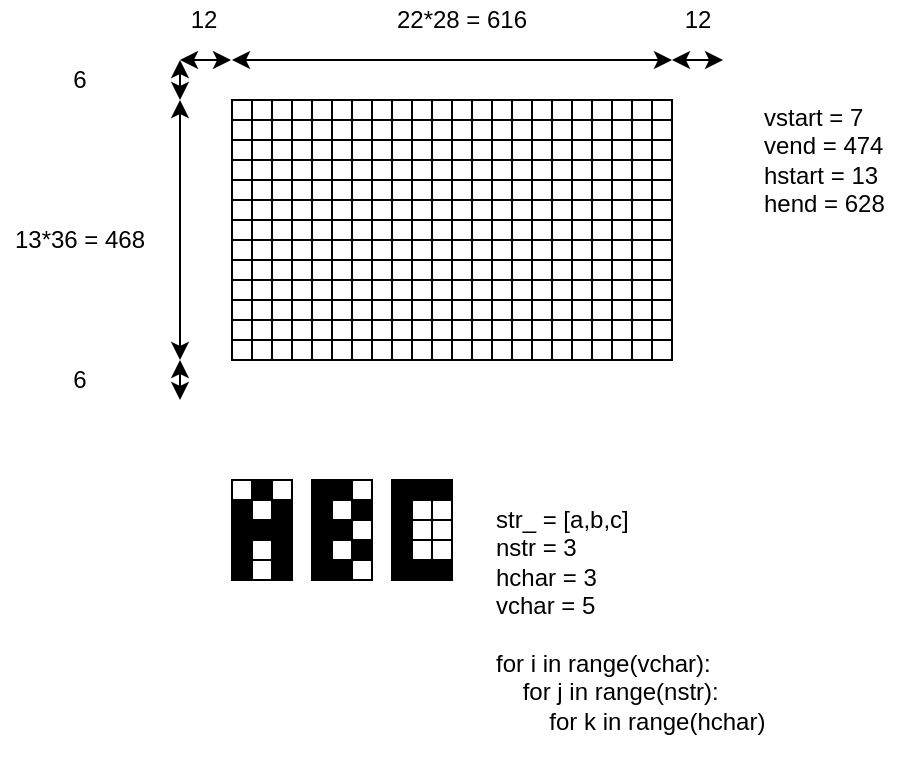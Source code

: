 <mxfile version="13.9.9" type="device"><diagram id="dwnIlmXiXGraIpdSyqCq" name="Sys"><mxGraphModel dx="413" dy="262" grid="1" gridSize="10" guides="1" tooltips="1" connect="1" arrows="1" fold="1" page="1" pageScale="1" pageWidth="1169" pageHeight="827" math="1" shadow="0"><root><mxCell id="hX-eC-2mYOSaMsYBm517-0"/><mxCell id="hX-eC-2mYOSaMsYBm517-1" parent="hX-eC-2mYOSaMsYBm517-0"/><mxCell id="5BFaPr_F3Llc5XNV0aXj-4" value="" style="whiteSpace=wrap;html=1;aspect=fixed;" vertex="1" parent="hX-eC-2mYOSaMsYBm517-1"><mxGeometry x="476" y="280" width="10" height="10" as="geometry"/></mxCell><mxCell id="5BFaPr_F3Llc5XNV0aXj-5" value="" style="whiteSpace=wrap;html=1;aspect=fixed;" vertex="1" parent="hX-eC-2mYOSaMsYBm517-1"><mxGeometry x="486" y="290" width="10" height="10" as="geometry"/></mxCell><mxCell id="5BFaPr_F3Llc5XNV0aXj-6" value="" style="whiteSpace=wrap;html=1;aspect=fixed;" vertex="1" parent="hX-eC-2mYOSaMsYBm517-1"><mxGeometry x="496" y="300" width="10" height="10" as="geometry"/></mxCell><mxCell id="5BFaPr_F3Llc5XNV0aXj-7" value="" style="whiteSpace=wrap;html=1;aspect=fixed;" vertex="1" parent="hX-eC-2mYOSaMsYBm517-1"><mxGeometry x="506" y="310" width="10" height="10" as="geometry"/></mxCell><mxCell id="5BFaPr_F3Llc5XNV0aXj-8" value="" style="whiteSpace=wrap;html=1;aspect=fixed;" vertex="1" parent="hX-eC-2mYOSaMsYBm517-1"><mxGeometry x="516" y="320" width="10" height="10" as="geometry"/></mxCell><mxCell id="5BFaPr_F3Llc5XNV0aXj-9" value="" style="whiteSpace=wrap;html=1;aspect=fixed;" vertex="1" parent="hX-eC-2mYOSaMsYBm517-1"><mxGeometry x="526" y="330" width="10" height="10" as="geometry"/></mxCell><mxCell id="5BFaPr_F3Llc5XNV0aXj-10" value="" style="whiteSpace=wrap;html=1;aspect=fixed;" vertex="1" parent="hX-eC-2mYOSaMsYBm517-1"><mxGeometry x="536" y="340" width="10" height="10" as="geometry"/></mxCell><mxCell id="5BFaPr_F3Llc5XNV0aXj-11" value="" style="whiteSpace=wrap;html=1;aspect=fixed;" vertex="1" parent="hX-eC-2mYOSaMsYBm517-1"><mxGeometry x="546" y="350" width="10" height="10" as="geometry"/></mxCell><mxCell id="5BFaPr_F3Llc5XNV0aXj-12" value="" style="whiteSpace=wrap;html=1;aspect=fixed;" vertex="1" parent="hX-eC-2mYOSaMsYBm517-1"><mxGeometry x="556" y="360" width="10" height="10" as="geometry"/></mxCell><mxCell id="5BFaPr_F3Llc5XNV0aXj-13" value="" style="whiteSpace=wrap;html=1;aspect=fixed;" vertex="1" parent="hX-eC-2mYOSaMsYBm517-1"><mxGeometry x="566" y="370" width="10" height="10" as="geometry"/></mxCell><mxCell id="5BFaPr_F3Llc5XNV0aXj-14" value="" style="whiteSpace=wrap;html=1;aspect=fixed;" vertex="1" parent="hX-eC-2mYOSaMsYBm517-1"><mxGeometry x="576" y="380" width="10" height="10" as="geometry"/></mxCell><mxCell id="5BFaPr_F3Llc5XNV0aXj-15" value="" style="whiteSpace=wrap;html=1;aspect=fixed;" vertex="1" parent="hX-eC-2mYOSaMsYBm517-1"><mxGeometry x="586" y="390" width="10" height="10" as="geometry"/></mxCell><mxCell id="5BFaPr_F3Llc5XNV0aXj-16" value="" style="whiteSpace=wrap;html=1;aspect=fixed;" vertex="1" parent="hX-eC-2mYOSaMsYBm517-1"><mxGeometry x="596" y="400" width="10" height="10" as="geometry"/></mxCell><mxCell id="5BFaPr_F3Llc5XNV0aXj-17" value="" style="endArrow=classic;startArrow=classic;html=1;" edge="1" parent="hX-eC-2mYOSaMsYBm517-1"><mxGeometry width="50" height="50" relative="1" as="geometry"><mxPoint x="410" y="410" as="sourcePoint"/><mxPoint x="410" y="280" as="targetPoint"/></mxGeometry></mxCell><mxCell id="5BFaPr_F3Llc5XNV0aXj-18" value="13*36 = 468" style="text;html=1;strokeColor=none;fillColor=none;align=center;verticalAlign=middle;whiteSpace=wrap;rounded=0;" vertex="1" parent="hX-eC-2mYOSaMsYBm517-1"><mxGeometry x="320" y="340" width="80" height="20" as="geometry"/></mxCell><mxCell id="5BFaPr_F3Llc5XNV0aXj-19" value="" style="endArrow=classic;startArrow=classic;html=1;" edge="1" parent="hX-eC-2mYOSaMsYBm517-1"><mxGeometry width="50" height="50" relative="1" as="geometry"><mxPoint x="410" y="280" as="sourcePoint"/><mxPoint x="410" y="260" as="targetPoint"/></mxGeometry></mxCell><mxCell id="5BFaPr_F3Llc5XNV0aXj-20" value="" style="endArrow=classic;startArrow=classic;html=1;" edge="1" parent="hX-eC-2mYOSaMsYBm517-1"><mxGeometry width="50" height="50" relative="1" as="geometry"><mxPoint x="410" y="430" as="sourcePoint"/><mxPoint x="410" y="410" as="targetPoint"/></mxGeometry></mxCell><mxCell id="5BFaPr_F3Llc5XNV0aXj-21" value="6" style="text;html=1;strokeColor=none;fillColor=none;align=center;verticalAlign=middle;whiteSpace=wrap;rounded=0;" vertex="1" parent="hX-eC-2mYOSaMsYBm517-1"><mxGeometry x="320" y="260" width="80" height="20" as="geometry"/></mxCell><mxCell id="5BFaPr_F3Llc5XNV0aXj-22" value="6" style="text;html=1;strokeColor=none;fillColor=none;align=center;verticalAlign=middle;whiteSpace=wrap;rounded=0;" vertex="1" parent="hX-eC-2mYOSaMsYBm517-1"><mxGeometry x="320" y="410" width="80" height="20" as="geometry"/></mxCell><mxCell id="5BFaPr_F3Llc5XNV0aXj-26" value="" style="whiteSpace=wrap;html=1;aspect=fixed;" vertex="1" parent="hX-eC-2mYOSaMsYBm517-1"><mxGeometry x="466" y="280" width="10" height="10" as="geometry"/></mxCell><mxCell id="5BFaPr_F3Llc5XNV0aXj-27" value="" style="whiteSpace=wrap;html=1;aspect=fixed;" vertex="1" parent="hX-eC-2mYOSaMsYBm517-1"><mxGeometry x="476" y="290" width="10" height="10" as="geometry"/></mxCell><mxCell id="5BFaPr_F3Llc5XNV0aXj-28" value="" style="whiteSpace=wrap;html=1;aspect=fixed;" vertex="1" parent="hX-eC-2mYOSaMsYBm517-1"><mxGeometry x="486" y="300" width="10" height="10" as="geometry"/></mxCell><mxCell id="5BFaPr_F3Llc5XNV0aXj-29" value="" style="whiteSpace=wrap;html=1;aspect=fixed;" vertex="1" parent="hX-eC-2mYOSaMsYBm517-1"><mxGeometry x="496" y="310" width="10" height="10" as="geometry"/></mxCell><mxCell id="5BFaPr_F3Llc5XNV0aXj-30" value="" style="whiteSpace=wrap;html=1;aspect=fixed;" vertex="1" parent="hX-eC-2mYOSaMsYBm517-1"><mxGeometry x="506" y="320" width="10" height="10" as="geometry"/></mxCell><mxCell id="5BFaPr_F3Llc5XNV0aXj-31" value="" style="whiteSpace=wrap;html=1;aspect=fixed;" vertex="1" parent="hX-eC-2mYOSaMsYBm517-1"><mxGeometry x="516" y="330" width="10" height="10" as="geometry"/></mxCell><mxCell id="5BFaPr_F3Llc5XNV0aXj-32" value="" style="whiteSpace=wrap;html=1;aspect=fixed;" vertex="1" parent="hX-eC-2mYOSaMsYBm517-1"><mxGeometry x="526" y="340" width="10" height="10" as="geometry"/></mxCell><mxCell id="5BFaPr_F3Llc5XNV0aXj-33" value="" style="whiteSpace=wrap;html=1;aspect=fixed;" vertex="1" parent="hX-eC-2mYOSaMsYBm517-1"><mxGeometry x="536" y="350" width="10" height="10" as="geometry"/></mxCell><mxCell id="5BFaPr_F3Llc5XNV0aXj-34" value="" style="whiteSpace=wrap;html=1;aspect=fixed;" vertex="1" parent="hX-eC-2mYOSaMsYBm517-1"><mxGeometry x="546" y="360" width="10" height="10" as="geometry"/></mxCell><mxCell id="5BFaPr_F3Llc5XNV0aXj-35" value="" style="whiteSpace=wrap;html=1;aspect=fixed;" vertex="1" parent="hX-eC-2mYOSaMsYBm517-1"><mxGeometry x="556" y="370" width="10" height="10" as="geometry"/></mxCell><mxCell id="5BFaPr_F3Llc5XNV0aXj-36" value="" style="whiteSpace=wrap;html=1;aspect=fixed;" vertex="1" parent="hX-eC-2mYOSaMsYBm517-1"><mxGeometry x="566" y="380" width="10" height="10" as="geometry"/></mxCell><mxCell id="5BFaPr_F3Llc5XNV0aXj-37" value="" style="whiteSpace=wrap;html=1;aspect=fixed;" vertex="1" parent="hX-eC-2mYOSaMsYBm517-1"><mxGeometry x="576" y="390" width="10" height="10" as="geometry"/></mxCell><mxCell id="5BFaPr_F3Llc5XNV0aXj-38" value="" style="whiteSpace=wrap;html=1;aspect=fixed;" vertex="1" parent="hX-eC-2mYOSaMsYBm517-1"><mxGeometry x="586" y="400" width="10" height="10" as="geometry"/></mxCell><mxCell id="5BFaPr_F3Llc5XNV0aXj-48" value="" style="whiteSpace=wrap;html=1;aspect=fixed;" vertex="1" parent="hX-eC-2mYOSaMsYBm517-1"><mxGeometry x="456" y="280" width="10" height="10" as="geometry"/></mxCell><mxCell id="5BFaPr_F3Llc5XNV0aXj-49" value="" style="whiteSpace=wrap;html=1;aspect=fixed;" vertex="1" parent="hX-eC-2mYOSaMsYBm517-1"><mxGeometry x="466" y="290" width="10" height="10" as="geometry"/></mxCell><mxCell id="5BFaPr_F3Llc5XNV0aXj-50" value="" style="whiteSpace=wrap;html=1;aspect=fixed;" vertex="1" parent="hX-eC-2mYOSaMsYBm517-1"><mxGeometry x="476" y="300" width="10" height="10" as="geometry"/></mxCell><mxCell id="5BFaPr_F3Llc5XNV0aXj-51" value="" style="whiteSpace=wrap;html=1;aspect=fixed;" vertex="1" parent="hX-eC-2mYOSaMsYBm517-1"><mxGeometry x="486" y="310" width="10" height="10" as="geometry"/></mxCell><mxCell id="5BFaPr_F3Llc5XNV0aXj-52" value="" style="whiteSpace=wrap;html=1;aspect=fixed;" vertex="1" parent="hX-eC-2mYOSaMsYBm517-1"><mxGeometry x="496" y="320" width="10" height="10" as="geometry"/></mxCell><mxCell id="5BFaPr_F3Llc5XNV0aXj-53" value="" style="whiteSpace=wrap;html=1;aspect=fixed;" vertex="1" parent="hX-eC-2mYOSaMsYBm517-1"><mxGeometry x="506" y="330" width="10" height="10" as="geometry"/></mxCell><mxCell id="5BFaPr_F3Llc5XNV0aXj-54" value="" style="whiteSpace=wrap;html=1;aspect=fixed;" vertex="1" parent="hX-eC-2mYOSaMsYBm517-1"><mxGeometry x="516" y="340" width="10" height="10" as="geometry"/></mxCell><mxCell id="5BFaPr_F3Llc5XNV0aXj-55" value="" style="whiteSpace=wrap;html=1;aspect=fixed;" vertex="1" parent="hX-eC-2mYOSaMsYBm517-1"><mxGeometry x="526" y="350" width="10" height="10" as="geometry"/></mxCell><mxCell id="5BFaPr_F3Llc5XNV0aXj-56" value="" style="whiteSpace=wrap;html=1;aspect=fixed;" vertex="1" parent="hX-eC-2mYOSaMsYBm517-1"><mxGeometry x="536" y="360" width="10" height="10" as="geometry"/></mxCell><mxCell id="5BFaPr_F3Llc5XNV0aXj-57" value="" style="whiteSpace=wrap;html=1;aspect=fixed;" vertex="1" parent="hX-eC-2mYOSaMsYBm517-1"><mxGeometry x="546" y="370" width="10" height="10" as="geometry"/></mxCell><mxCell id="5BFaPr_F3Llc5XNV0aXj-58" value="" style="whiteSpace=wrap;html=1;aspect=fixed;" vertex="1" parent="hX-eC-2mYOSaMsYBm517-1"><mxGeometry x="556" y="380" width="10" height="10" as="geometry"/></mxCell><mxCell id="5BFaPr_F3Llc5XNV0aXj-59" value="" style="whiteSpace=wrap;html=1;aspect=fixed;" vertex="1" parent="hX-eC-2mYOSaMsYBm517-1"><mxGeometry x="566" y="390" width="10" height="10" as="geometry"/></mxCell><mxCell id="5BFaPr_F3Llc5XNV0aXj-60" value="" style="whiteSpace=wrap;html=1;aspect=fixed;" vertex="1" parent="hX-eC-2mYOSaMsYBm517-1"><mxGeometry x="576" y="400" width="10" height="10" as="geometry"/></mxCell><mxCell id="5BFaPr_F3Llc5XNV0aXj-64" value="" style="whiteSpace=wrap;html=1;aspect=fixed;" vertex="1" parent="hX-eC-2mYOSaMsYBm517-1"><mxGeometry x="446" y="280" width="10" height="10" as="geometry"/></mxCell><mxCell id="5BFaPr_F3Llc5XNV0aXj-65" value="" style="whiteSpace=wrap;html=1;aspect=fixed;" vertex="1" parent="hX-eC-2mYOSaMsYBm517-1"><mxGeometry x="456" y="290" width="10" height="10" as="geometry"/></mxCell><mxCell id="5BFaPr_F3Llc5XNV0aXj-66" value="" style="whiteSpace=wrap;html=1;aspect=fixed;" vertex="1" parent="hX-eC-2mYOSaMsYBm517-1"><mxGeometry x="466" y="300" width="10" height="10" as="geometry"/></mxCell><mxCell id="5BFaPr_F3Llc5XNV0aXj-67" value="" style="whiteSpace=wrap;html=1;aspect=fixed;" vertex="1" parent="hX-eC-2mYOSaMsYBm517-1"><mxGeometry x="476" y="310" width="10" height="10" as="geometry"/></mxCell><mxCell id="5BFaPr_F3Llc5XNV0aXj-68" value="" style="whiteSpace=wrap;html=1;aspect=fixed;" vertex="1" parent="hX-eC-2mYOSaMsYBm517-1"><mxGeometry x="486" y="320" width="10" height="10" as="geometry"/></mxCell><mxCell id="5BFaPr_F3Llc5XNV0aXj-69" value="" style="whiteSpace=wrap;html=1;aspect=fixed;" vertex="1" parent="hX-eC-2mYOSaMsYBm517-1"><mxGeometry x="496" y="330" width="10" height="10" as="geometry"/></mxCell><mxCell id="5BFaPr_F3Llc5XNV0aXj-70" value="" style="whiteSpace=wrap;html=1;aspect=fixed;" vertex="1" parent="hX-eC-2mYOSaMsYBm517-1"><mxGeometry x="506" y="340" width="10" height="10" as="geometry"/></mxCell><mxCell id="5BFaPr_F3Llc5XNV0aXj-71" value="" style="whiteSpace=wrap;html=1;aspect=fixed;" vertex="1" parent="hX-eC-2mYOSaMsYBm517-1"><mxGeometry x="516" y="350" width="10" height="10" as="geometry"/></mxCell><mxCell id="5BFaPr_F3Llc5XNV0aXj-72" value="" style="whiteSpace=wrap;html=1;aspect=fixed;" vertex="1" parent="hX-eC-2mYOSaMsYBm517-1"><mxGeometry x="526" y="360" width="10" height="10" as="geometry"/></mxCell><mxCell id="5BFaPr_F3Llc5XNV0aXj-73" value="" style="whiteSpace=wrap;html=1;aspect=fixed;" vertex="1" parent="hX-eC-2mYOSaMsYBm517-1"><mxGeometry x="536" y="370" width="10" height="10" as="geometry"/></mxCell><mxCell id="5BFaPr_F3Llc5XNV0aXj-74" value="" style="whiteSpace=wrap;html=1;aspect=fixed;" vertex="1" parent="hX-eC-2mYOSaMsYBm517-1"><mxGeometry x="546" y="380" width="10" height="10" as="geometry"/></mxCell><mxCell id="5BFaPr_F3Llc5XNV0aXj-75" value="" style="whiteSpace=wrap;html=1;aspect=fixed;" vertex="1" parent="hX-eC-2mYOSaMsYBm517-1"><mxGeometry x="556" y="390" width="10" height="10" as="geometry"/></mxCell><mxCell id="5BFaPr_F3Llc5XNV0aXj-76" value="" style="whiteSpace=wrap;html=1;aspect=fixed;" vertex="1" parent="hX-eC-2mYOSaMsYBm517-1"><mxGeometry x="566" y="400" width="10" height="10" as="geometry"/></mxCell><mxCell id="5BFaPr_F3Llc5XNV0aXj-86" value="" style="whiteSpace=wrap;html=1;aspect=fixed;" vertex="1" parent="hX-eC-2mYOSaMsYBm517-1"><mxGeometry x="436" y="280" width="10" height="10" as="geometry"/></mxCell><mxCell id="5BFaPr_F3Llc5XNV0aXj-87" value="" style="whiteSpace=wrap;html=1;aspect=fixed;" vertex="1" parent="hX-eC-2mYOSaMsYBm517-1"><mxGeometry x="436" y="290" width="10" height="10" as="geometry"/></mxCell><mxCell id="5BFaPr_F3Llc5XNV0aXj-88" value="" style="whiteSpace=wrap;html=1;aspect=fixed;" vertex="1" parent="hX-eC-2mYOSaMsYBm517-1"><mxGeometry x="436" y="300" width="10" height="10" as="geometry"/></mxCell><mxCell id="5BFaPr_F3Llc5XNV0aXj-89" value="" style="whiteSpace=wrap;html=1;aspect=fixed;" vertex="1" parent="hX-eC-2mYOSaMsYBm517-1"><mxGeometry x="436" y="310" width="10" height="10" as="geometry"/></mxCell><mxCell id="5BFaPr_F3Llc5XNV0aXj-90" value="" style="whiteSpace=wrap;html=1;aspect=fixed;" vertex="1" parent="hX-eC-2mYOSaMsYBm517-1"><mxGeometry x="436" y="320" width="10" height="10" as="geometry"/></mxCell><mxCell id="5BFaPr_F3Llc5XNV0aXj-91" value="" style="whiteSpace=wrap;html=1;aspect=fixed;" vertex="1" parent="hX-eC-2mYOSaMsYBm517-1"><mxGeometry x="436" y="330" width="10" height="10" as="geometry"/></mxCell><mxCell id="5BFaPr_F3Llc5XNV0aXj-92" value="" style="whiteSpace=wrap;html=1;aspect=fixed;" vertex="1" parent="hX-eC-2mYOSaMsYBm517-1"><mxGeometry x="436" y="340" width="10" height="10" as="geometry"/></mxCell><mxCell id="5BFaPr_F3Llc5XNV0aXj-93" value="" style="whiteSpace=wrap;html=1;aspect=fixed;" vertex="1" parent="hX-eC-2mYOSaMsYBm517-1"><mxGeometry x="446" y="290" width="10" height="10" as="geometry"/></mxCell><mxCell id="5BFaPr_F3Llc5XNV0aXj-94" value="" style="whiteSpace=wrap;html=1;aspect=fixed;" vertex="1" parent="hX-eC-2mYOSaMsYBm517-1"><mxGeometry x="446" y="300" width="10" height="10" as="geometry"/></mxCell><mxCell id="5BFaPr_F3Llc5XNV0aXj-95" value="" style="whiteSpace=wrap;html=1;aspect=fixed;" vertex="1" parent="hX-eC-2mYOSaMsYBm517-1"><mxGeometry x="446" y="310" width="10" height="10" as="geometry"/></mxCell><mxCell id="5BFaPr_F3Llc5XNV0aXj-96" value="" style="whiteSpace=wrap;html=1;aspect=fixed;" vertex="1" parent="hX-eC-2mYOSaMsYBm517-1"><mxGeometry x="446" y="320" width="10" height="10" as="geometry"/></mxCell><mxCell id="5BFaPr_F3Llc5XNV0aXj-97" value="" style="whiteSpace=wrap;html=1;aspect=fixed;" vertex="1" parent="hX-eC-2mYOSaMsYBm517-1"><mxGeometry x="446" y="330" width="10" height="10" as="geometry"/></mxCell><mxCell id="5BFaPr_F3Llc5XNV0aXj-98" value="" style="whiteSpace=wrap;html=1;aspect=fixed;" vertex="1" parent="hX-eC-2mYOSaMsYBm517-1"><mxGeometry x="446" y="340" width="10" height="10" as="geometry"/></mxCell><mxCell id="5BFaPr_F3Llc5XNV0aXj-99" value="" style="whiteSpace=wrap;html=1;aspect=fixed;" vertex="1" parent="hX-eC-2mYOSaMsYBm517-1"><mxGeometry x="446" y="350" width="10" height="10" as="geometry"/></mxCell><mxCell id="5BFaPr_F3Llc5XNV0aXj-100" value="" style="whiteSpace=wrap;html=1;aspect=fixed;" vertex="1" parent="hX-eC-2mYOSaMsYBm517-1"><mxGeometry x="456" y="300" width="10" height="10" as="geometry"/></mxCell><mxCell id="5BFaPr_F3Llc5XNV0aXj-101" value="" style="whiteSpace=wrap;html=1;aspect=fixed;" vertex="1" parent="hX-eC-2mYOSaMsYBm517-1"><mxGeometry x="456" y="310" width="10" height="10" as="geometry"/></mxCell><mxCell id="5BFaPr_F3Llc5XNV0aXj-102" value="" style="whiteSpace=wrap;html=1;aspect=fixed;" vertex="1" parent="hX-eC-2mYOSaMsYBm517-1"><mxGeometry x="456" y="320" width="10" height="10" as="geometry"/></mxCell><mxCell id="5BFaPr_F3Llc5XNV0aXj-103" value="" style="whiteSpace=wrap;html=1;aspect=fixed;" vertex="1" parent="hX-eC-2mYOSaMsYBm517-1"><mxGeometry x="456" y="330" width="10" height="10" as="geometry"/></mxCell><mxCell id="5BFaPr_F3Llc5XNV0aXj-104" value="" style="whiteSpace=wrap;html=1;aspect=fixed;" vertex="1" parent="hX-eC-2mYOSaMsYBm517-1"><mxGeometry x="456" y="340" width="10" height="10" as="geometry"/></mxCell><mxCell id="5BFaPr_F3Llc5XNV0aXj-105" value="" style="whiteSpace=wrap;html=1;aspect=fixed;" vertex="1" parent="hX-eC-2mYOSaMsYBm517-1"><mxGeometry x="456" y="350" width="10" height="10" as="geometry"/></mxCell><mxCell id="5BFaPr_F3Llc5XNV0aXj-106" value="" style="whiteSpace=wrap;html=1;aspect=fixed;" vertex="1" parent="hX-eC-2mYOSaMsYBm517-1"><mxGeometry x="456" y="360" width="10" height="10" as="geometry"/></mxCell><mxCell id="5BFaPr_F3Llc5XNV0aXj-107" value="" style="whiteSpace=wrap;html=1;aspect=fixed;" vertex="1" parent="hX-eC-2mYOSaMsYBm517-1"><mxGeometry x="466" y="310" width="10" height="10" as="geometry"/></mxCell><mxCell id="5BFaPr_F3Llc5XNV0aXj-108" value="" style="whiteSpace=wrap;html=1;aspect=fixed;" vertex="1" parent="hX-eC-2mYOSaMsYBm517-1"><mxGeometry x="466" y="320" width="10" height="10" as="geometry"/></mxCell><mxCell id="5BFaPr_F3Llc5XNV0aXj-109" value="" style="whiteSpace=wrap;html=1;aspect=fixed;" vertex="1" parent="hX-eC-2mYOSaMsYBm517-1"><mxGeometry x="466" y="330" width="10" height="10" as="geometry"/></mxCell><mxCell id="5BFaPr_F3Llc5XNV0aXj-110" value="" style="whiteSpace=wrap;html=1;aspect=fixed;" vertex="1" parent="hX-eC-2mYOSaMsYBm517-1"><mxGeometry x="466" y="340" width="10" height="10" as="geometry"/></mxCell><mxCell id="5BFaPr_F3Llc5XNV0aXj-111" value="" style="whiteSpace=wrap;html=1;aspect=fixed;" vertex="1" parent="hX-eC-2mYOSaMsYBm517-1"><mxGeometry x="466" y="350" width="10" height="10" as="geometry"/></mxCell><mxCell id="5BFaPr_F3Llc5XNV0aXj-112" value="" style="whiteSpace=wrap;html=1;aspect=fixed;" vertex="1" parent="hX-eC-2mYOSaMsYBm517-1"><mxGeometry x="466" y="360" width="10" height="10" as="geometry"/></mxCell><mxCell id="5BFaPr_F3Llc5XNV0aXj-113" value="" style="whiteSpace=wrap;html=1;aspect=fixed;" vertex="1" parent="hX-eC-2mYOSaMsYBm517-1"><mxGeometry x="466" y="370" width="10" height="10" as="geometry"/></mxCell><mxCell id="5BFaPr_F3Llc5XNV0aXj-114" value="" style="whiteSpace=wrap;html=1;aspect=fixed;" vertex="1" parent="hX-eC-2mYOSaMsYBm517-1"><mxGeometry x="476" y="320" width="10" height="10" as="geometry"/></mxCell><mxCell id="5BFaPr_F3Llc5XNV0aXj-115" value="" style="whiteSpace=wrap;html=1;aspect=fixed;" vertex="1" parent="hX-eC-2mYOSaMsYBm517-1"><mxGeometry x="476" y="330" width="10" height="10" as="geometry"/></mxCell><mxCell id="5BFaPr_F3Llc5XNV0aXj-116" value="" style="whiteSpace=wrap;html=1;aspect=fixed;" vertex="1" parent="hX-eC-2mYOSaMsYBm517-1"><mxGeometry x="476" y="340" width="10" height="10" as="geometry"/></mxCell><mxCell id="5BFaPr_F3Llc5XNV0aXj-117" value="" style="whiteSpace=wrap;html=1;aspect=fixed;" vertex="1" parent="hX-eC-2mYOSaMsYBm517-1"><mxGeometry x="476" y="350" width="10" height="10" as="geometry"/></mxCell><mxCell id="5BFaPr_F3Llc5XNV0aXj-118" value="" style="whiteSpace=wrap;html=1;aspect=fixed;" vertex="1" parent="hX-eC-2mYOSaMsYBm517-1"><mxGeometry x="476" y="360" width="10" height="10" as="geometry"/></mxCell><mxCell id="5BFaPr_F3Llc5XNV0aXj-119" value="" style="whiteSpace=wrap;html=1;aspect=fixed;" vertex="1" parent="hX-eC-2mYOSaMsYBm517-1"><mxGeometry x="476" y="370" width="10" height="10" as="geometry"/></mxCell><mxCell id="5BFaPr_F3Llc5XNV0aXj-120" value="" style="whiteSpace=wrap;html=1;aspect=fixed;" vertex="1" parent="hX-eC-2mYOSaMsYBm517-1"><mxGeometry x="476" y="380" width="10" height="10" as="geometry"/></mxCell><mxCell id="5BFaPr_F3Llc5XNV0aXj-121" value="" style="whiteSpace=wrap;html=1;aspect=fixed;" vertex="1" parent="hX-eC-2mYOSaMsYBm517-1"><mxGeometry x="486" y="330" width="10" height="10" as="geometry"/></mxCell><mxCell id="5BFaPr_F3Llc5XNV0aXj-122" value="" style="whiteSpace=wrap;html=1;aspect=fixed;" vertex="1" parent="hX-eC-2mYOSaMsYBm517-1"><mxGeometry x="486" y="340" width="10" height="10" as="geometry"/></mxCell><mxCell id="5BFaPr_F3Llc5XNV0aXj-123" value="" style="whiteSpace=wrap;html=1;aspect=fixed;" vertex="1" parent="hX-eC-2mYOSaMsYBm517-1"><mxGeometry x="486" y="350" width="10" height="10" as="geometry"/></mxCell><mxCell id="5BFaPr_F3Llc5XNV0aXj-124" value="" style="whiteSpace=wrap;html=1;aspect=fixed;" vertex="1" parent="hX-eC-2mYOSaMsYBm517-1"><mxGeometry x="486" y="360" width="10" height="10" as="geometry"/></mxCell><mxCell id="5BFaPr_F3Llc5XNV0aXj-125" value="" style="whiteSpace=wrap;html=1;aspect=fixed;" vertex="1" parent="hX-eC-2mYOSaMsYBm517-1"><mxGeometry x="486" y="370" width="10" height="10" as="geometry"/></mxCell><mxCell id="5BFaPr_F3Llc5XNV0aXj-126" value="" style="whiteSpace=wrap;html=1;aspect=fixed;" vertex="1" parent="hX-eC-2mYOSaMsYBm517-1"><mxGeometry x="486" y="380" width="10" height="10" as="geometry"/></mxCell><mxCell id="5BFaPr_F3Llc5XNV0aXj-127" value="" style="whiteSpace=wrap;html=1;aspect=fixed;" vertex="1" parent="hX-eC-2mYOSaMsYBm517-1"><mxGeometry x="486" y="390" width="10" height="10" as="geometry"/></mxCell><mxCell id="5BFaPr_F3Llc5XNV0aXj-128" value="" style="whiteSpace=wrap;html=1;aspect=fixed;" vertex="1" parent="hX-eC-2mYOSaMsYBm517-1"><mxGeometry x="496" y="340" width="10" height="10" as="geometry"/></mxCell><mxCell id="5BFaPr_F3Llc5XNV0aXj-129" value="" style="whiteSpace=wrap;html=1;aspect=fixed;" vertex="1" parent="hX-eC-2mYOSaMsYBm517-1"><mxGeometry x="496" y="350" width="10" height="10" as="geometry"/></mxCell><mxCell id="5BFaPr_F3Llc5XNV0aXj-130" value="" style="whiteSpace=wrap;html=1;aspect=fixed;" vertex="1" parent="hX-eC-2mYOSaMsYBm517-1"><mxGeometry x="496" y="360" width="10" height="10" as="geometry"/></mxCell><mxCell id="5BFaPr_F3Llc5XNV0aXj-131" value="" style="whiteSpace=wrap;html=1;aspect=fixed;" vertex="1" parent="hX-eC-2mYOSaMsYBm517-1"><mxGeometry x="496" y="370" width="10" height="10" as="geometry"/></mxCell><mxCell id="5BFaPr_F3Llc5XNV0aXj-132" value="" style="whiteSpace=wrap;html=1;aspect=fixed;" vertex="1" parent="hX-eC-2mYOSaMsYBm517-1"><mxGeometry x="496" y="380" width="10" height="10" as="geometry"/></mxCell><mxCell id="5BFaPr_F3Llc5XNV0aXj-133" value="" style="whiteSpace=wrap;html=1;aspect=fixed;" vertex="1" parent="hX-eC-2mYOSaMsYBm517-1"><mxGeometry x="496" y="390" width="10" height="10" as="geometry"/></mxCell><mxCell id="5BFaPr_F3Llc5XNV0aXj-134" value="" style="whiteSpace=wrap;html=1;aspect=fixed;" vertex="1" parent="hX-eC-2mYOSaMsYBm517-1"><mxGeometry x="496" y="400" width="10" height="10" as="geometry"/></mxCell><mxCell id="5BFaPr_F3Llc5XNV0aXj-135" value="" style="whiteSpace=wrap;html=1;aspect=fixed;" vertex="1" parent="hX-eC-2mYOSaMsYBm517-1"><mxGeometry x="506" y="350" width="10" height="10" as="geometry"/></mxCell><mxCell id="5BFaPr_F3Llc5XNV0aXj-136" value="" style="whiteSpace=wrap;html=1;aspect=fixed;" vertex="1" parent="hX-eC-2mYOSaMsYBm517-1"><mxGeometry x="506" y="360" width="10" height="10" as="geometry"/></mxCell><mxCell id="5BFaPr_F3Llc5XNV0aXj-137" value="" style="whiteSpace=wrap;html=1;aspect=fixed;" vertex="1" parent="hX-eC-2mYOSaMsYBm517-1"><mxGeometry x="506" y="370" width="10" height="10" as="geometry"/></mxCell><mxCell id="5BFaPr_F3Llc5XNV0aXj-138" value="" style="whiteSpace=wrap;html=1;aspect=fixed;" vertex="1" parent="hX-eC-2mYOSaMsYBm517-1"><mxGeometry x="506" y="380" width="10" height="10" as="geometry"/></mxCell><mxCell id="5BFaPr_F3Llc5XNV0aXj-139" value="" style="whiteSpace=wrap;html=1;aspect=fixed;" vertex="1" parent="hX-eC-2mYOSaMsYBm517-1"><mxGeometry x="506" y="390" width="10" height="10" as="geometry"/></mxCell><mxCell id="5BFaPr_F3Llc5XNV0aXj-140" value="" style="whiteSpace=wrap;html=1;aspect=fixed;" vertex="1" parent="hX-eC-2mYOSaMsYBm517-1"><mxGeometry x="506" y="400" width="10" height="10" as="geometry"/></mxCell><mxCell id="5BFaPr_F3Llc5XNV0aXj-142" value="" style="whiteSpace=wrap;html=1;aspect=fixed;" vertex="1" parent="hX-eC-2mYOSaMsYBm517-1"><mxGeometry x="516" y="360" width="10" height="10" as="geometry"/></mxCell><mxCell id="5BFaPr_F3Llc5XNV0aXj-143" value="" style="whiteSpace=wrap;html=1;aspect=fixed;" vertex="1" parent="hX-eC-2mYOSaMsYBm517-1"><mxGeometry x="516" y="370" width="10" height="10" as="geometry"/></mxCell><mxCell id="5BFaPr_F3Llc5XNV0aXj-144" value="" style="whiteSpace=wrap;html=1;aspect=fixed;" vertex="1" parent="hX-eC-2mYOSaMsYBm517-1"><mxGeometry x="516" y="380" width="10" height="10" as="geometry"/></mxCell><mxCell id="5BFaPr_F3Llc5XNV0aXj-145" value="" style="whiteSpace=wrap;html=1;aspect=fixed;" vertex="1" parent="hX-eC-2mYOSaMsYBm517-1"><mxGeometry x="516" y="390" width="10" height="10" as="geometry"/></mxCell><mxCell id="5BFaPr_F3Llc5XNV0aXj-146" value="" style="whiteSpace=wrap;html=1;aspect=fixed;" vertex="1" parent="hX-eC-2mYOSaMsYBm517-1"><mxGeometry x="516" y="400" width="10" height="10" as="geometry"/></mxCell><mxCell id="5BFaPr_F3Llc5XNV0aXj-149" value="" style="whiteSpace=wrap;html=1;aspect=fixed;" vertex="1" parent="hX-eC-2mYOSaMsYBm517-1"><mxGeometry x="526" y="370" width="10" height="10" as="geometry"/></mxCell><mxCell id="5BFaPr_F3Llc5XNV0aXj-150" value="" style="whiteSpace=wrap;html=1;aspect=fixed;" vertex="1" parent="hX-eC-2mYOSaMsYBm517-1"><mxGeometry x="526" y="380" width="10" height="10" as="geometry"/></mxCell><mxCell id="5BFaPr_F3Llc5XNV0aXj-151" value="" style="whiteSpace=wrap;html=1;aspect=fixed;" vertex="1" parent="hX-eC-2mYOSaMsYBm517-1"><mxGeometry x="526" y="390" width="10" height="10" as="geometry"/></mxCell><mxCell id="5BFaPr_F3Llc5XNV0aXj-152" value="" style="whiteSpace=wrap;html=1;aspect=fixed;" vertex="1" parent="hX-eC-2mYOSaMsYBm517-1"><mxGeometry x="526" y="400" width="10" height="10" as="geometry"/></mxCell><mxCell id="5BFaPr_F3Llc5XNV0aXj-156" value="" style="whiteSpace=wrap;html=1;aspect=fixed;" vertex="1" parent="hX-eC-2mYOSaMsYBm517-1"><mxGeometry x="536" y="380" width="10" height="10" as="geometry"/></mxCell><mxCell id="5BFaPr_F3Llc5XNV0aXj-157" value="" style="whiteSpace=wrap;html=1;aspect=fixed;" vertex="1" parent="hX-eC-2mYOSaMsYBm517-1"><mxGeometry x="536" y="390" width="10" height="10" as="geometry"/></mxCell><mxCell id="5BFaPr_F3Llc5XNV0aXj-158" value="" style="whiteSpace=wrap;html=1;aspect=fixed;" vertex="1" parent="hX-eC-2mYOSaMsYBm517-1"><mxGeometry x="536" y="400" width="10" height="10" as="geometry"/></mxCell><mxCell id="5BFaPr_F3Llc5XNV0aXj-163" value="" style="whiteSpace=wrap;html=1;aspect=fixed;" vertex="1" parent="hX-eC-2mYOSaMsYBm517-1"><mxGeometry x="546" y="390" width="10" height="10" as="geometry"/></mxCell><mxCell id="5BFaPr_F3Llc5XNV0aXj-164" value="" style="whiteSpace=wrap;html=1;aspect=fixed;" vertex="1" parent="hX-eC-2mYOSaMsYBm517-1"><mxGeometry x="546" y="400" width="10" height="10" as="geometry"/></mxCell><mxCell id="5BFaPr_F3Llc5XNV0aXj-170" value="" style="whiteSpace=wrap;html=1;aspect=fixed;" vertex="1" parent="hX-eC-2mYOSaMsYBm517-1"><mxGeometry x="556" y="400" width="10" height="10" as="geometry"/></mxCell><mxCell id="5BFaPr_F3Llc5XNV0aXj-177" value="" style="whiteSpace=wrap;html=1;aspect=fixed;" vertex="1" parent="hX-eC-2mYOSaMsYBm517-1"><mxGeometry x="436" y="350" width="10" height="10" as="geometry"/></mxCell><mxCell id="5BFaPr_F3Llc5XNV0aXj-178" value="" style="whiteSpace=wrap;html=1;aspect=fixed;" vertex="1" parent="hX-eC-2mYOSaMsYBm517-1"><mxGeometry x="436" y="360" width="10" height="10" as="geometry"/></mxCell><mxCell id="5BFaPr_F3Llc5XNV0aXj-179" value="" style="whiteSpace=wrap;html=1;aspect=fixed;" vertex="1" parent="hX-eC-2mYOSaMsYBm517-1"><mxGeometry x="436" y="370" width="10" height="10" as="geometry"/></mxCell><mxCell id="5BFaPr_F3Llc5XNV0aXj-180" value="" style="whiteSpace=wrap;html=1;aspect=fixed;" vertex="1" parent="hX-eC-2mYOSaMsYBm517-1"><mxGeometry x="436" y="380" width="10" height="10" as="geometry"/></mxCell><mxCell id="5BFaPr_F3Llc5XNV0aXj-181" value="" style="whiteSpace=wrap;html=1;aspect=fixed;" vertex="1" parent="hX-eC-2mYOSaMsYBm517-1"><mxGeometry x="436" y="390" width="10" height="10" as="geometry"/></mxCell><mxCell id="5BFaPr_F3Llc5XNV0aXj-182" value="" style="whiteSpace=wrap;html=1;aspect=fixed;" vertex="1" parent="hX-eC-2mYOSaMsYBm517-1"><mxGeometry x="436" y="400" width="10" height="10" as="geometry"/></mxCell><mxCell id="5BFaPr_F3Llc5XNV0aXj-183" value="" style="whiteSpace=wrap;html=1;aspect=fixed;" vertex="1" parent="hX-eC-2mYOSaMsYBm517-1"><mxGeometry x="446" y="360" width="10" height="10" as="geometry"/></mxCell><mxCell id="5BFaPr_F3Llc5XNV0aXj-184" value="" style="whiteSpace=wrap;html=1;aspect=fixed;" vertex="1" parent="hX-eC-2mYOSaMsYBm517-1"><mxGeometry x="446" y="370" width="10" height="10" as="geometry"/></mxCell><mxCell id="5BFaPr_F3Llc5XNV0aXj-185" value="" style="whiteSpace=wrap;html=1;aspect=fixed;" vertex="1" parent="hX-eC-2mYOSaMsYBm517-1"><mxGeometry x="446" y="380" width="10" height="10" as="geometry"/></mxCell><mxCell id="5BFaPr_F3Llc5XNV0aXj-186" value="" style="whiteSpace=wrap;html=1;aspect=fixed;" vertex="1" parent="hX-eC-2mYOSaMsYBm517-1"><mxGeometry x="446" y="390" width="10" height="10" as="geometry"/></mxCell><mxCell id="5BFaPr_F3Llc5XNV0aXj-187" value="" style="whiteSpace=wrap;html=1;aspect=fixed;" vertex="1" parent="hX-eC-2mYOSaMsYBm517-1"><mxGeometry x="446" y="400" width="10" height="10" as="geometry"/></mxCell><mxCell id="5BFaPr_F3Llc5XNV0aXj-189" value="" style="whiteSpace=wrap;html=1;aspect=fixed;" vertex="1" parent="hX-eC-2mYOSaMsYBm517-1"><mxGeometry x="456" y="370" width="10" height="10" as="geometry"/></mxCell><mxCell id="5BFaPr_F3Llc5XNV0aXj-190" value="" style="whiteSpace=wrap;html=1;aspect=fixed;" vertex="1" parent="hX-eC-2mYOSaMsYBm517-1"><mxGeometry x="456" y="380" width="10" height="10" as="geometry"/></mxCell><mxCell id="5BFaPr_F3Llc5XNV0aXj-191" value="" style="whiteSpace=wrap;html=1;aspect=fixed;" vertex="1" parent="hX-eC-2mYOSaMsYBm517-1"><mxGeometry x="456" y="390" width="10" height="10" as="geometry"/></mxCell><mxCell id="5BFaPr_F3Llc5XNV0aXj-192" value="" style="whiteSpace=wrap;html=1;aspect=fixed;" vertex="1" parent="hX-eC-2mYOSaMsYBm517-1"><mxGeometry x="456" y="400" width="10" height="10" as="geometry"/></mxCell><mxCell id="5BFaPr_F3Llc5XNV0aXj-195" value="" style="whiteSpace=wrap;html=1;aspect=fixed;" vertex="1" parent="hX-eC-2mYOSaMsYBm517-1"><mxGeometry x="466" y="380" width="10" height="10" as="geometry"/></mxCell><mxCell id="5BFaPr_F3Llc5XNV0aXj-196" value="" style="whiteSpace=wrap;html=1;aspect=fixed;" vertex="1" parent="hX-eC-2mYOSaMsYBm517-1"><mxGeometry x="466" y="390" width="10" height="10" as="geometry"/></mxCell><mxCell id="5BFaPr_F3Llc5XNV0aXj-197" value="" style="whiteSpace=wrap;html=1;aspect=fixed;" vertex="1" parent="hX-eC-2mYOSaMsYBm517-1"><mxGeometry x="466" y="400" width="10" height="10" as="geometry"/></mxCell><mxCell id="5BFaPr_F3Llc5XNV0aXj-201" value="" style="whiteSpace=wrap;html=1;aspect=fixed;" vertex="1" parent="hX-eC-2mYOSaMsYBm517-1"><mxGeometry x="476" y="390" width="10" height="10" as="geometry"/></mxCell><mxCell id="5BFaPr_F3Llc5XNV0aXj-202" value="" style="whiteSpace=wrap;html=1;aspect=fixed;" vertex="1" parent="hX-eC-2mYOSaMsYBm517-1"><mxGeometry x="476" y="400" width="10" height="10" as="geometry"/></mxCell><mxCell id="5BFaPr_F3Llc5XNV0aXj-207" value="" style="whiteSpace=wrap;html=1;aspect=fixed;" vertex="1" parent="hX-eC-2mYOSaMsYBm517-1"><mxGeometry x="486" y="400" width="10" height="10" as="geometry"/></mxCell><mxCell id="5BFaPr_F3Llc5XNV0aXj-233" value="" style="whiteSpace=wrap;html=1;aspect=fixed;" vertex="1" parent="hX-eC-2mYOSaMsYBm517-1"><mxGeometry x="486" y="280" width="10" height="10" as="geometry"/></mxCell><mxCell id="5BFaPr_F3Llc5XNV0aXj-234" value="" style="whiteSpace=wrap;html=1;aspect=fixed;" vertex="1" parent="hX-eC-2mYOSaMsYBm517-1"><mxGeometry x="496" y="280" width="10" height="10" as="geometry"/></mxCell><mxCell id="5BFaPr_F3Llc5XNV0aXj-235" value="" style="whiteSpace=wrap;html=1;aspect=fixed;" vertex="1" parent="hX-eC-2mYOSaMsYBm517-1"><mxGeometry x="506" y="280" width="10" height="10" as="geometry"/></mxCell><mxCell id="5BFaPr_F3Llc5XNV0aXj-236" value="" style="whiteSpace=wrap;html=1;aspect=fixed;" vertex="1" parent="hX-eC-2mYOSaMsYBm517-1"><mxGeometry x="516" y="280" width="10" height="10" as="geometry"/></mxCell><mxCell id="5BFaPr_F3Llc5XNV0aXj-237" value="" style="whiteSpace=wrap;html=1;aspect=fixed;" vertex="1" parent="hX-eC-2mYOSaMsYBm517-1"><mxGeometry x="526" y="280" width="10" height="10" as="geometry"/></mxCell><mxCell id="5BFaPr_F3Llc5XNV0aXj-238" value="" style="whiteSpace=wrap;html=1;aspect=fixed;" vertex="1" parent="hX-eC-2mYOSaMsYBm517-1"><mxGeometry x="496" y="290" width="10" height="10" as="geometry"/></mxCell><mxCell id="5BFaPr_F3Llc5XNV0aXj-239" value="" style="whiteSpace=wrap;html=1;aspect=fixed;" vertex="1" parent="hX-eC-2mYOSaMsYBm517-1"><mxGeometry x="506" y="290" width="10" height="10" as="geometry"/></mxCell><mxCell id="5BFaPr_F3Llc5XNV0aXj-240" value="" style="whiteSpace=wrap;html=1;aspect=fixed;" vertex="1" parent="hX-eC-2mYOSaMsYBm517-1"><mxGeometry x="516" y="290" width="10" height="10" as="geometry"/></mxCell><mxCell id="5BFaPr_F3Llc5XNV0aXj-241" value="" style="whiteSpace=wrap;html=1;aspect=fixed;" vertex="1" parent="hX-eC-2mYOSaMsYBm517-1"><mxGeometry x="526" y="290" width="10" height="10" as="geometry"/></mxCell><mxCell id="5BFaPr_F3Llc5XNV0aXj-242" value="" style="whiteSpace=wrap;html=1;aspect=fixed;" vertex="1" parent="hX-eC-2mYOSaMsYBm517-1"><mxGeometry x="536" y="290" width="10" height="10" as="geometry"/></mxCell><mxCell id="5BFaPr_F3Llc5XNV0aXj-243" value="" style="whiteSpace=wrap;html=1;aspect=fixed;" vertex="1" parent="hX-eC-2mYOSaMsYBm517-1"><mxGeometry x="506" y="300" width="10" height="10" as="geometry"/></mxCell><mxCell id="5BFaPr_F3Llc5XNV0aXj-244" value="" style="whiteSpace=wrap;html=1;aspect=fixed;" vertex="1" parent="hX-eC-2mYOSaMsYBm517-1"><mxGeometry x="516" y="300" width="10" height="10" as="geometry"/></mxCell><mxCell id="5BFaPr_F3Llc5XNV0aXj-245" value="" style="whiteSpace=wrap;html=1;aspect=fixed;" vertex="1" parent="hX-eC-2mYOSaMsYBm517-1"><mxGeometry x="526" y="300" width="10" height="10" as="geometry"/></mxCell><mxCell id="5BFaPr_F3Llc5XNV0aXj-246" value="" style="whiteSpace=wrap;html=1;aspect=fixed;" vertex="1" parent="hX-eC-2mYOSaMsYBm517-1"><mxGeometry x="536" y="300" width="10" height="10" as="geometry"/></mxCell><mxCell id="5BFaPr_F3Llc5XNV0aXj-247" value="" style="whiteSpace=wrap;html=1;aspect=fixed;" vertex="1" parent="hX-eC-2mYOSaMsYBm517-1"><mxGeometry x="546" y="300" width="10" height="10" as="geometry"/></mxCell><mxCell id="5BFaPr_F3Llc5XNV0aXj-248" value="" style="whiteSpace=wrap;html=1;aspect=fixed;" vertex="1" parent="hX-eC-2mYOSaMsYBm517-1"><mxGeometry x="516" y="310" width="10" height="10" as="geometry"/></mxCell><mxCell id="5BFaPr_F3Llc5XNV0aXj-249" value="" style="whiteSpace=wrap;html=1;aspect=fixed;" vertex="1" parent="hX-eC-2mYOSaMsYBm517-1"><mxGeometry x="526" y="310" width="10" height="10" as="geometry"/></mxCell><mxCell id="5BFaPr_F3Llc5XNV0aXj-250" value="" style="whiteSpace=wrap;html=1;aspect=fixed;" vertex="1" parent="hX-eC-2mYOSaMsYBm517-1"><mxGeometry x="536" y="310" width="10" height="10" as="geometry"/></mxCell><mxCell id="5BFaPr_F3Llc5XNV0aXj-251" value="" style="whiteSpace=wrap;html=1;aspect=fixed;" vertex="1" parent="hX-eC-2mYOSaMsYBm517-1"><mxGeometry x="546" y="310" width="10" height="10" as="geometry"/></mxCell><mxCell id="5BFaPr_F3Llc5XNV0aXj-252" value="" style="whiteSpace=wrap;html=1;aspect=fixed;" vertex="1" parent="hX-eC-2mYOSaMsYBm517-1"><mxGeometry x="556" y="310" width="10" height="10" as="geometry"/></mxCell><mxCell id="5BFaPr_F3Llc5XNV0aXj-253" value="" style="whiteSpace=wrap;html=1;aspect=fixed;" vertex="1" parent="hX-eC-2mYOSaMsYBm517-1"><mxGeometry x="526" y="320" width="10" height="10" as="geometry"/></mxCell><mxCell id="5BFaPr_F3Llc5XNV0aXj-254" value="" style="whiteSpace=wrap;html=1;aspect=fixed;" vertex="1" parent="hX-eC-2mYOSaMsYBm517-1"><mxGeometry x="536" y="320" width="10" height="10" as="geometry"/></mxCell><mxCell id="5BFaPr_F3Llc5XNV0aXj-255" value="" style="whiteSpace=wrap;html=1;aspect=fixed;" vertex="1" parent="hX-eC-2mYOSaMsYBm517-1"><mxGeometry x="546" y="320" width="10" height="10" as="geometry"/></mxCell><mxCell id="5BFaPr_F3Llc5XNV0aXj-256" value="" style="whiteSpace=wrap;html=1;aspect=fixed;" vertex="1" parent="hX-eC-2mYOSaMsYBm517-1"><mxGeometry x="556" y="320" width="10" height="10" as="geometry"/></mxCell><mxCell id="5BFaPr_F3Llc5XNV0aXj-257" value="" style="whiteSpace=wrap;html=1;aspect=fixed;" vertex="1" parent="hX-eC-2mYOSaMsYBm517-1"><mxGeometry x="566" y="320" width="10" height="10" as="geometry"/></mxCell><mxCell id="5BFaPr_F3Llc5XNV0aXj-258" value="" style="whiteSpace=wrap;html=1;aspect=fixed;" vertex="1" parent="hX-eC-2mYOSaMsYBm517-1"><mxGeometry x="536" y="330" width="10" height="10" as="geometry"/></mxCell><mxCell id="5BFaPr_F3Llc5XNV0aXj-259" value="" style="whiteSpace=wrap;html=1;aspect=fixed;" vertex="1" parent="hX-eC-2mYOSaMsYBm517-1"><mxGeometry x="546" y="330" width="10" height="10" as="geometry"/></mxCell><mxCell id="5BFaPr_F3Llc5XNV0aXj-260" value="" style="whiteSpace=wrap;html=1;aspect=fixed;" vertex="1" parent="hX-eC-2mYOSaMsYBm517-1"><mxGeometry x="556" y="330" width="10" height="10" as="geometry"/></mxCell><mxCell id="5BFaPr_F3Llc5XNV0aXj-261" value="" style="whiteSpace=wrap;html=1;aspect=fixed;" vertex="1" parent="hX-eC-2mYOSaMsYBm517-1"><mxGeometry x="566" y="330" width="10" height="10" as="geometry"/></mxCell><mxCell id="5BFaPr_F3Llc5XNV0aXj-262" value="" style="whiteSpace=wrap;html=1;aspect=fixed;" vertex="1" parent="hX-eC-2mYOSaMsYBm517-1"><mxGeometry x="576" y="330" width="10" height="10" as="geometry"/></mxCell><mxCell id="5BFaPr_F3Llc5XNV0aXj-263" value="" style="whiteSpace=wrap;html=1;aspect=fixed;" vertex="1" parent="hX-eC-2mYOSaMsYBm517-1"><mxGeometry x="546" y="340" width="10" height="10" as="geometry"/></mxCell><mxCell id="5BFaPr_F3Llc5XNV0aXj-264" value="" style="whiteSpace=wrap;html=1;aspect=fixed;" vertex="1" parent="hX-eC-2mYOSaMsYBm517-1"><mxGeometry x="556" y="340" width="10" height="10" as="geometry"/></mxCell><mxCell id="5BFaPr_F3Llc5XNV0aXj-265" value="" style="whiteSpace=wrap;html=1;aspect=fixed;" vertex="1" parent="hX-eC-2mYOSaMsYBm517-1"><mxGeometry x="566" y="340" width="10" height="10" as="geometry"/></mxCell><mxCell id="5BFaPr_F3Llc5XNV0aXj-266" value="" style="whiteSpace=wrap;html=1;aspect=fixed;" vertex="1" parent="hX-eC-2mYOSaMsYBm517-1"><mxGeometry x="576" y="340" width="10" height="10" as="geometry"/></mxCell><mxCell id="5BFaPr_F3Llc5XNV0aXj-267" value="" style="whiteSpace=wrap;html=1;aspect=fixed;" vertex="1" parent="hX-eC-2mYOSaMsYBm517-1"><mxGeometry x="586" y="340" width="10" height="10" as="geometry"/></mxCell><mxCell id="5BFaPr_F3Llc5XNV0aXj-268" value="" style="whiteSpace=wrap;html=1;aspect=fixed;" vertex="1" parent="hX-eC-2mYOSaMsYBm517-1"><mxGeometry x="556" y="350" width="10" height="10" as="geometry"/></mxCell><mxCell id="5BFaPr_F3Llc5XNV0aXj-269" value="" style="whiteSpace=wrap;html=1;aspect=fixed;" vertex="1" parent="hX-eC-2mYOSaMsYBm517-1"><mxGeometry x="566" y="350" width="10" height="10" as="geometry"/></mxCell><mxCell id="5BFaPr_F3Llc5XNV0aXj-270" value="" style="whiteSpace=wrap;html=1;aspect=fixed;" vertex="1" parent="hX-eC-2mYOSaMsYBm517-1"><mxGeometry x="576" y="350" width="10" height="10" as="geometry"/></mxCell><mxCell id="5BFaPr_F3Llc5XNV0aXj-271" value="" style="whiteSpace=wrap;html=1;aspect=fixed;" vertex="1" parent="hX-eC-2mYOSaMsYBm517-1"><mxGeometry x="586" y="350" width="10" height="10" as="geometry"/></mxCell><mxCell id="5BFaPr_F3Llc5XNV0aXj-272" value="" style="whiteSpace=wrap;html=1;aspect=fixed;" vertex="1" parent="hX-eC-2mYOSaMsYBm517-1"><mxGeometry x="596" y="350" width="10" height="10" as="geometry"/></mxCell><mxCell id="5BFaPr_F3Llc5XNV0aXj-273" value="" style="whiteSpace=wrap;html=1;aspect=fixed;" vertex="1" parent="hX-eC-2mYOSaMsYBm517-1"><mxGeometry x="576" y="280" width="10" height="10" as="geometry"/></mxCell><mxCell id="5BFaPr_F3Llc5XNV0aXj-274" value="" style="whiteSpace=wrap;html=1;aspect=fixed;" vertex="1" parent="hX-eC-2mYOSaMsYBm517-1"><mxGeometry x="566" y="280" width="10" height="10" as="geometry"/></mxCell><mxCell id="5BFaPr_F3Llc5XNV0aXj-275" value="" style="whiteSpace=wrap;html=1;aspect=fixed;" vertex="1" parent="hX-eC-2mYOSaMsYBm517-1"><mxGeometry x="556" y="280" width="10" height="10" as="geometry"/></mxCell><mxCell id="5BFaPr_F3Llc5XNV0aXj-276" value="" style="whiteSpace=wrap;html=1;aspect=fixed;" vertex="1" parent="hX-eC-2mYOSaMsYBm517-1"><mxGeometry x="546" y="280" width="10" height="10" as="geometry"/></mxCell><mxCell id="5BFaPr_F3Llc5XNV0aXj-277" value="" style="whiteSpace=wrap;html=1;aspect=fixed;" vertex="1" parent="hX-eC-2mYOSaMsYBm517-1"><mxGeometry x="536" y="280" width="10" height="10" as="geometry"/></mxCell><mxCell id="5BFaPr_F3Llc5XNV0aXj-278" value="" style="whiteSpace=wrap;html=1;aspect=fixed;" vertex="1" parent="hX-eC-2mYOSaMsYBm517-1"><mxGeometry x="586" y="280" width="10" height="10" as="geometry"/></mxCell><mxCell id="5BFaPr_F3Llc5XNV0aXj-279" value="" style="whiteSpace=wrap;html=1;aspect=fixed;" vertex="1" parent="hX-eC-2mYOSaMsYBm517-1"><mxGeometry x="596" y="280" width="10" height="10" as="geometry"/></mxCell><mxCell id="5BFaPr_F3Llc5XNV0aXj-280" value="" style="whiteSpace=wrap;html=1;aspect=fixed;" vertex="1" parent="hX-eC-2mYOSaMsYBm517-1"><mxGeometry x="606" y="280" width="10" height="10" as="geometry"/></mxCell><mxCell id="5BFaPr_F3Llc5XNV0aXj-281" value="" style="whiteSpace=wrap;html=1;aspect=fixed;" vertex="1" parent="hX-eC-2mYOSaMsYBm517-1"><mxGeometry x="616" y="280" width="10" height="10" as="geometry"/></mxCell><mxCell id="5BFaPr_F3Llc5XNV0aXj-282" value="" style="whiteSpace=wrap;html=1;aspect=fixed;" vertex="1" parent="hX-eC-2mYOSaMsYBm517-1"><mxGeometry x="626" y="280" width="10" height="10" as="geometry"/></mxCell><mxCell id="5BFaPr_F3Llc5XNV0aXj-283" value="" style="whiteSpace=wrap;html=1;aspect=fixed;" vertex="1" parent="hX-eC-2mYOSaMsYBm517-1"><mxGeometry x="636" y="280" width="10" height="10" as="geometry"/></mxCell><mxCell id="5BFaPr_F3Llc5XNV0aXj-284" value="" style="whiteSpace=wrap;html=1;aspect=fixed;" vertex="1" parent="hX-eC-2mYOSaMsYBm517-1"><mxGeometry x="646" y="280" width="10" height="10" as="geometry"/></mxCell><mxCell id="5BFaPr_F3Llc5XNV0aXj-285" value="" style="whiteSpace=wrap;html=1;aspect=fixed;" vertex="1" parent="hX-eC-2mYOSaMsYBm517-1"><mxGeometry x="586" y="290" width="10" height="10" as="geometry"/></mxCell><mxCell id="5BFaPr_F3Llc5XNV0aXj-286" value="" style="whiteSpace=wrap;html=1;aspect=fixed;" vertex="1" parent="hX-eC-2mYOSaMsYBm517-1"><mxGeometry x="576" y="290" width="10" height="10" as="geometry"/></mxCell><mxCell id="5BFaPr_F3Llc5XNV0aXj-287" value="" style="whiteSpace=wrap;html=1;aspect=fixed;" vertex="1" parent="hX-eC-2mYOSaMsYBm517-1"><mxGeometry x="566" y="290" width="10" height="10" as="geometry"/></mxCell><mxCell id="5BFaPr_F3Llc5XNV0aXj-288" value="" style="whiteSpace=wrap;html=1;aspect=fixed;" vertex="1" parent="hX-eC-2mYOSaMsYBm517-1"><mxGeometry x="556" y="290" width="10" height="10" as="geometry"/></mxCell><mxCell id="5BFaPr_F3Llc5XNV0aXj-289" value="" style="whiteSpace=wrap;html=1;aspect=fixed;" vertex="1" parent="hX-eC-2mYOSaMsYBm517-1"><mxGeometry x="596" y="290" width="10" height="10" as="geometry"/></mxCell><mxCell id="5BFaPr_F3Llc5XNV0aXj-290" value="" style="whiteSpace=wrap;html=1;aspect=fixed;" vertex="1" parent="hX-eC-2mYOSaMsYBm517-1"><mxGeometry x="606" y="290" width="10" height="10" as="geometry"/></mxCell><mxCell id="5BFaPr_F3Llc5XNV0aXj-291" value="" style="whiteSpace=wrap;html=1;aspect=fixed;" vertex="1" parent="hX-eC-2mYOSaMsYBm517-1"><mxGeometry x="616" y="290" width="10" height="10" as="geometry"/></mxCell><mxCell id="5BFaPr_F3Llc5XNV0aXj-292" value="" style="whiteSpace=wrap;html=1;aspect=fixed;" vertex="1" parent="hX-eC-2mYOSaMsYBm517-1"><mxGeometry x="626" y="290" width="10" height="10" as="geometry"/></mxCell><mxCell id="5BFaPr_F3Llc5XNV0aXj-293" value="" style="whiteSpace=wrap;html=1;aspect=fixed;" vertex="1" parent="hX-eC-2mYOSaMsYBm517-1"><mxGeometry x="636" y="290" width="10" height="10" as="geometry"/></mxCell><mxCell id="5BFaPr_F3Llc5XNV0aXj-294" value="" style="whiteSpace=wrap;html=1;aspect=fixed;" vertex="1" parent="hX-eC-2mYOSaMsYBm517-1"><mxGeometry x="646" y="290" width="10" height="10" as="geometry"/></mxCell><mxCell id="5BFaPr_F3Llc5XNV0aXj-296" value="" style="whiteSpace=wrap;html=1;aspect=fixed;" vertex="1" parent="hX-eC-2mYOSaMsYBm517-1"><mxGeometry x="596" y="300" width="10" height="10" as="geometry"/></mxCell><mxCell id="5BFaPr_F3Llc5XNV0aXj-297" value="" style="whiteSpace=wrap;html=1;aspect=fixed;" vertex="1" parent="hX-eC-2mYOSaMsYBm517-1"><mxGeometry x="586" y="300" width="10" height="10" as="geometry"/></mxCell><mxCell id="5BFaPr_F3Llc5XNV0aXj-298" value="" style="whiteSpace=wrap;html=1;aspect=fixed;" vertex="1" parent="hX-eC-2mYOSaMsYBm517-1"><mxGeometry x="576" y="300" width="10" height="10" as="geometry"/></mxCell><mxCell id="5BFaPr_F3Llc5XNV0aXj-299" value="" style="whiteSpace=wrap;html=1;aspect=fixed;" vertex="1" parent="hX-eC-2mYOSaMsYBm517-1"><mxGeometry x="566" y="300" width="10" height="10" as="geometry"/></mxCell><mxCell id="5BFaPr_F3Llc5XNV0aXj-300" value="" style="whiteSpace=wrap;html=1;aspect=fixed;" vertex="1" parent="hX-eC-2mYOSaMsYBm517-1"><mxGeometry x="606" y="300" width="10" height="10" as="geometry"/></mxCell><mxCell id="5BFaPr_F3Llc5XNV0aXj-301" value="" style="whiteSpace=wrap;html=1;aspect=fixed;" vertex="1" parent="hX-eC-2mYOSaMsYBm517-1"><mxGeometry x="616" y="300" width="10" height="10" as="geometry"/></mxCell><mxCell id="5BFaPr_F3Llc5XNV0aXj-302" value="" style="whiteSpace=wrap;html=1;aspect=fixed;" vertex="1" parent="hX-eC-2mYOSaMsYBm517-1"><mxGeometry x="626" y="300" width="10" height="10" as="geometry"/></mxCell><mxCell id="5BFaPr_F3Llc5XNV0aXj-303" value="" style="whiteSpace=wrap;html=1;aspect=fixed;" vertex="1" parent="hX-eC-2mYOSaMsYBm517-1"><mxGeometry x="636" y="300" width="10" height="10" as="geometry"/></mxCell><mxCell id="5BFaPr_F3Llc5XNV0aXj-304" value="" style="whiteSpace=wrap;html=1;aspect=fixed;" vertex="1" parent="hX-eC-2mYOSaMsYBm517-1"><mxGeometry x="646" y="300" width="10" height="10" as="geometry"/></mxCell><mxCell id="5BFaPr_F3Llc5XNV0aXj-307" value="" style="whiteSpace=wrap;html=1;aspect=fixed;" vertex="1" parent="hX-eC-2mYOSaMsYBm517-1"><mxGeometry x="606" y="310" width="10" height="10" as="geometry"/></mxCell><mxCell id="5BFaPr_F3Llc5XNV0aXj-308" value="" style="whiteSpace=wrap;html=1;aspect=fixed;" vertex="1" parent="hX-eC-2mYOSaMsYBm517-1"><mxGeometry x="596" y="310" width="10" height="10" as="geometry"/></mxCell><mxCell id="5BFaPr_F3Llc5XNV0aXj-309" value="" style="whiteSpace=wrap;html=1;aspect=fixed;" vertex="1" parent="hX-eC-2mYOSaMsYBm517-1"><mxGeometry x="586" y="310" width="10" height="10" as="geometry"/></mxCell><mxCell id="5BFaPr_F3Llc5XNV0aXj-310" value="" style="whiteSpace=wrap;html=1;aspect=fixed;" vertex="1" parent="hX-eC-2mYOSaMsYBm517-1"><mxGeometry x="576" y="310" width="10" height="10" as="geometry"/></mxCell><mxCell id="5BFaPr_F3Llc5XNV0aXj-311" value="" style="whiteSpace=wrap;html=1;aspect=fixed;" vertex="1" parent="hX-eC-2mYOSaMsYBm517-1"><mxGeometry x="616" y="310" width="10" height="10" as="geometry"/></mxCell><mxCell id="5BFaPr_F3Llc5XNV0aXj-312" value="" style="whiteSpace=wrap;html=1;aspect=fixed;" vertex="1" parent="hX-eC-2mYOSaMsYBm517-1"><mxGeometry x="626" y="310" width="10" height="10" as="geometry"/></mxCell><mxCell id="5BFaPr_F3Llc5XNV0aXj-313" value="" style="whiteSpace=wrap;html=1;aspect=fixed;" vertex="1" parent="hX-eC-2mYOSaMsYBm517-1"><mxGeometry x="636" y="310" width="10" height="10" as="geometry"/></mxCell><mxCell id="5BFaPr_F3Llc5XNV0aXj-314" value="" style="whiteSpace=wrap;html=1;aspect=fixed;" vertex="1" parent="hX-eC-2mYOSaMsYBm517-1"><mxGeometry x="646" y="310" width="10" height="10" as="geometry"/></mxCell><mxCell id="5BFaPr_F3Llc5XNV0aXj-318" value="" style="whiteSpace=wrap;html=1;aspect=fixed;" vertex="1" parent="hX-eC-2mYOSaMsYBm517-1"><mxGeometry x="616" y="320" width="10" height="10" as="geometry"/></mxCell><mxCell id="5BFaPr_F3Llc5XNV0aXj-319" value="" style="whiteSpace=wrap;html=1;aspect=fixed;" vertex="1" parent="hX-eC-2mYOSaMsYBm517-1"><mxGeometry x="606" y="320" width="10" height="10" as="geometry"/></mxCell><mxCell id="5BFaPr_F3Llc5XNV0aXj-320" value="" style="whiteSpace=wrap;html=1;aspect=fixed;" vertex="1" parent="hX-eC-2mYOSaMsYBm517-1"><mxGeometry x="596" y="320" width="10" height="10" as="geometry"/></mxCell><mxCell id="5BFaPr_F3Llc5XNV0aXj-321" value="" style="whiteSpace=wrap;html=1;aspect=fixed;" vertex="1" parent="hX-eC-2mYOSaMsYBm517-1"><mxGeometry x="586" y="320" width="10" height="10" as="geometry"/></mxCell><mxCell id="5BFaPr_F3Llc5XNV0aXj-322" value="" style="whiteSpace=wrap;html=1;aspect=fixed;" vertex="1" parent="hX-eC-2mYOSaMsYBm517-1"><mxGeometry x="626" y="320" width="10" height="10" as="geometry"/></mxCell><mxCell id="5BFaPr_F3Llc5XNV0aXj-323" value="" style="whiteSpace=wrap;html=1;aspect=fixed;" vertex="1" parent="hX-eC-2mYOSaMsYBm517-1"><mxGeometry x="636" y="320" width="10" height="10" as="geometry"/></mxCell><mxCell id="5BFaPr_F3Llc5XNV0aXj-324" value="" style="whiteSpace=wrap;html=1;aspect=fixed;" vertex="1" parent="hX-eC-2mYOSaMsYBm517-1"><mxGeometry x="646" y="320" width="10" height="10" as="geometry"/></mxCell><mxCell id="5BFaPr_F3Llc5XNV0aXj-329" value="" style="whiteSpace=wrap;html=1;aspect=fixed;" vertex="1" parent="hX-eC-2mYOSaMsYBm517-1"><mxGeometry x="626" y="330" width="10" height="10" as="geometry"/></mxCell><mxCell id="5BFaPr_F3Llc5XNV0aXj-330" value="" style="whiteSpace=wrap;html=1;aspect=fixed;" vertex="1" parent="hX-eC-2mYOSaMsYBm517-1"><mxGeometry x="616" y="330" width="10" height="10" as="geometry"/></mxCell><mxCell id="5BFaPr_F3Llc5XNV0aXj-331" value="" style="whiteSpace=wrap;html=1;aspect=fixed;" vertex="1" parent="hX-eC-2mYOSaMsYBm517-1"><mxGeometry x="606" y="330" width="10" height="10" as="geometry"/></mxCell><mxCell id="5BFaPr_F3Llc5XNV0aXj-332" value="" style="whiteSpace=wrap;html=1;aspect=fixed;" vertex="1" parent="hX-eC-2mYOSaMsYBm517-1"><mxGeometry x="596" y="330" width="10" height="10" as="geometry"/></mxCell><mxCell id="5BFaPr_F3Llc5XNV0aXj-333" value="" style="whiteSpace=wrap;html=1;aspect=fixed;" vertex="1" parent="hX-eC-2mYOSaMsYBm517-1"><mxGeometry x="636" y="330" width="10" height="10" as="geometry"/></mxCell><mxCell id="5BFaPr_F3Llc5XNV0aXj-334" value="" style="whiteSpace=wrap;html=1;aspect=fixed;" vertex="1" parent="hX-eC-2mYOSaMsYBm517-1"><mxGeometry x="646" y="330" width="10" height="10" as="geometry"/></mxCell><mxCell id="5BFaPr_F3Llc5XNV0aXj-340" value="" style="whiteSpace=wrap;html=1;aspect=fixed;" vertex="1" parent="hX-eC-2mYOSaMsYBm517-1"><mxGeometry x="636" y="340" width="10" height="10" as="geometry"/></mxCell><mxCell id="5BFaPr_F3Llc5XNV0aXj-341" value="" style="whiteSpace=wrap;html=1;aspect=fixed;" vertex="1" parent="hX-eC-2mYOSaMsYBm517-1"><mxGeometry x="626" y="340" width="10" height="10" as="geometry"/></mxCell><mxCell id="5BFaPr_F3Llc5XNV0aXj-342" value="" style="whiteSpace=wrap;html=1;aspect=fixed;" vertex="1" parent="hX-eC-2mYOSaMsYBm517-1"><mxGeometry x="616" y="340" width="10" height="10" as="geometry"/></mxCell><mxCell id="5BFaPr_F3Llc5XNV0aXj-343" value="" style="whiteSpace=wrap;html=1;aspect=fixed;" vertex="1" parent="hX-eC-2mYOSaMsYBm517-1"><mxGeometry x="606" y="340" width="10" height="10" as="geometry"/></mxCell><mxCell id="5BFaPr_F3Llc5XNV0aXj-344" value="" style="whiteSpace=wrap;html=1;aspect=fixed;" vertex="1" parent="hX-eC-2mYOSaMsYBm517-1"><mxGeometry x="646" y="340" width="10" height="10" as="geometry"/></mxCell><mxCell id="5BFaPr_F3Llc5XNV0aXj-351" value="" style="whiteSpace=wrap;html=1;aspect=fixed;" vertex="1" parent="hX-eC-2mYOSaMsYBm517-1"><mxGeometry x="646" y="350" width="10" height="10" as="geometry"/></mxCell><mxCell id="5BFaPr_F3Llc5XNV0aXj-352" value="" style="whiteSpace=wrap;html=1;aspect=fixed;" vertex="1" parent="hX-eC-2mYOSaMsYBm517-1"><mxGeometry x="636" y="350" width="10" height="10" as="geometry"/></mxCell><mxCell id="5BFaPr_F3Llc5XNV0aXj-353" value="" style="whiteSpace=wrap;html=1;aspect=fixed;" vertex="1" parent="hX-eC-2mYOSaMsYBm517-1"><mxGeometry x="626" y="350" width="10" height="10" as="geometry"/></mxCell><mxCell id="5BFaPr_F3Llc5XNV0aXj-354" value="" style="whiteSpace=wrap;html=1;aspect=fixed;" vertex="1" parent="hX-eC-2mYOSaMsYBm517-1"><mxGeometry x="616" y="350" width="10" height="10" as="geometry"/></mxCell><mxCell id="5BFaPr_F3Llc5XNV0aXj-363" value="" style="whiteSpace=wrap;html=1;aspect=fixed;" vertex="1" parent="hX-eC-2mYOSaMsYBm517-1"><mxGeometry x="646" y="360" width="10" height="10" as="geometry"/></mxCell><mxCell id="5BFaPr_F3Llc5XNV0aXj-364" value="" style="whiteSpace=wrap;html=1;aspect=fixed;" vertex="1" parent="hX-eC-2mYOSaMsYBm517-1"><mxGeometry x="636" y="360" width="10" height="10" as="geometry"/></mxCell><mxCell id="5BFaPr_F3Llc5XNV0aXj-365" value="" style="whiteSpace=wrap;html=1;aspect=fixed;" vertex="1" parent="hX-eC-2mYOSaMsYBm517-1"><mxGeometry x="626" y="360" width="10" height="10" as="geometry"/></mxCell><mxCell id="5BFaPr_F3Llc5XNV0aXj-375" value="" style="whiteSpace=wrap;html=1;aspect=fixed;" vertex="1" parent="hX-eC-2mYOSaMsYBm517-1"><mxGeometry x="646" y="370" width="10" height="10" as="geometry"/></mxCell><mxCell id="5BFaPr_F3Llc5XNV0aXj-376" value="" style="whiteSpace=wrap;html=1;aspect=fixed;" vertex="1" parent="hX-eC-2mYOSaMsYBm517-1"><mxGeometry x="636" y="370" width="10" height="10" as="geometry"/></mxCell><mxCell id="5BFaPr_F3Llc5XNV0aXj-387" value="" style="whiteSpace=wrap;html=1;aspect=fixed;" vertex="1" parent="hX-eC-2mYOSaMsYBm517-1"><mxGeometry x="646" y="380" width="10" height="10" as="geometry"/></mxCell><mxCell id="5BFaPr_F3Llc5XNV0aXj-417" value="" style="whiteSpace=wrap;html=1;aspect=fixed;" vertex="1" parent="hX-eC-2mYOSaMsYBm517-1"><mxGeometry x="566" y="350" width="10" height="10" as="geometry"/></mxCell><mxCell id="5BFaPr_F3Llc5XNV0aXj-418" value="" style="whiteSpace=wrap;html=1;aspect=fixed;" vertex="1" parent="hX-eC-2mYOSaMsYBm517-1"><mxGeometry x="576" y="350" width="10" height="10" as="geometry"/></mxCell><mxCell id="5BFaPr_F3Llc5XNV0aXj-419" value="" style="whiteSpace=wrap;html=1;aspect=fixed;" vertex="1" parent="hX-eC-2mYOSaMsYBm517-1"><mxGeometry x="586" y="350" width="10" height="10" as="geometry"/></mxCell><mxCell id="5BFaPr_F3Llc5XNV0aXj-420" value="" style="whiteSpace=wrap;html=1;aspect=fixed;" vertex="1" parent="hX-eC-2mYOSaMsYBm517-1"><mxGeometry x="596" y="350" width="10" height="10" as="geometry"/></mxCell><mxCell id="5BFaPr_F3Llc5XNV0aXj-421" value="" style="whiteSpace=wrap;html=1;aspect=fixed;" vertex="1" parent="hX-eC-2mYOSaMsYBm517-1"><mxGeometry x="566" y="360" width="10" height="10" as="geometry"/></mxCell><mxCell id="5BFaPr_F3Llc5XNV0aXj-422" value="" style="whiteSpace=wrap;html=1;aspect=fixed;" vertex="1" parent="hX-eC-2mYOSaMsYBm517-1"><mxGeometry x="576" y="360" width="10" height="10" as="geometry"/></mxCell><mxCell id="5BFaPr_F3Llc5XNV0aXj-423" value="" style="whiteSpace=wrap;html=1;aspect=fixed;" vertex="1" parent="hX-eC-2mYOSaMsYBm517-1"><mxGeometry x="586" y="360" width="10" height="10" as="geometry"/></mxCell><mxCell id="5BFaPr_F3Llc5XNV0aXj-424" value="" style="whiteSpace=wrap;html=1;aspect=fixed;" vertex="1" parent="hX-eC-2mYOSaMsYBm517-1"><mxGeometry x="596" y="360" width="10" height="10" as="geometry"/></mxCell><mxCell id="5BFaPr_F3Llc5XNV0aXj-425" value="" style="whiteSpace=wrap;html=1;aspect=fixed;" vertex="1" parent="hX-eC-2mYOSaMsYBm517-1"><mxGeometry x="606" y="360" width="10" height="10" as="geometry"/></mxCell><mxCell id="5BFaPr_F3Llc5XNV0aXj-426" value="" style="whiteSpace=wrap;html=1;aspect=fixed;" vertex="1" parent="hX-eC-2mYOSaMsYBm517-1"><mxGeometry x="576" y="360" width="10" height="10" as="geometry"/></mxCell><mxCell id="5BFaPr_F3Llc5XNV0aXj-427" value="" style="whiteSpace=wrap;html=1;aspect=fixed;" vertex="1" parent="hX-eC-2mYOSaMsYBm517-1"><mxGeometry x="586" y="360" width="10" height="10" as="geometry"/></mxCell><mxCell id="5BFaPr_F3Llc5XNV0aXj-428" value="" style="whiteSpace=wrap;html=1;aspect=fixed;" vertex="1" parent="hX-eC-2mYOSaMsYBm517-1"><mxGeometry x="596" y="360" width="10" height="10" as="geometry"/></mxCell><mxCell id="5BFaPr_F3Llc5XNV0aXj-429" value="" style="whiteSpace=wrap;html=1;aspect=fixed;" vertex="1" parent="hX-eC-2mYOSaMsYBm517-1"><mxGeometry x="606" y="360" width="10" height="10" as="geometry"/></mxCell><mxCell id="5BFaPr_F3Llc5XNV0aXj-430" value="" style="whiteSpace=wrap;html=1;aspect=fixed;" vertex="1" parent="hX-eC-2mYOSaMsYBm517-1"><mxGeometry x="576" y="370" width="10" height="10" as="geometry"/></mxCell><mxCell id="5BFaPr_F3Llc5XNV0aXj-431" value="" style="whiteSpace=wrap;html=1;aspect=fixed;" vertex="1" parent="hX-eC-2mYOSaMsYBm517-1"><mxGeometry x="586" y="370" width="10" height="10" as="geometry"/></mxCell><mxCell id="5BFaPr_F3Llc5XNV0aXj-432" value="" style="whiteSpace=wrap;html=1;aspect=fixed;" vertex="1" parent="hX-eC-2mYOSaMsYBm517-1"><mxGeometry x="596" y="370" width="10" height="10" as="geometry"/></mxCell><mxCell id="5BFaPr_F3Llc5XNV0aXj-433" value="" style="whiteSpace=wrap;html=1;aspect=fixed;" vertex="1" parent="hX-eC-2mYOSaMsYBm517-1"><mxGeometry x="606" y="370" width="10" height="10" as="geometry"/></mxCell><mxCell id="5BFaPr_F3Llc5XNV0aXj-434" value="" style="whiteSpace=wrap;html=1;aspect=fixed;" vertex="1" parent="hX-eC-2mYOSaMsYBm517-1"><mxGeometry x="616" y="370" width="10" height="10" as="geometry"/></mxCell><mxCell id="5BFaPr_F3Llc5XNV0aXj-435" value="" style="whiteSpace=wrap;html=1;aspect=fixed;" vertex="1" parent="hX-eC-2mYOSaMsYBm517-1"><mxGeometry x="586" y="370" width="10" height="10" as="geometry"/></mxCell><mxCell id="5BFaPr_F3Llc5XNV0aXj-436" value="" style="whiteSpace=wrap;html=1;aspect=fixed;" vertex="1" parent="hX-eC-2mYOSaMsYBm517-1"><mxGeometry x="596" y="370" width="10" height="10" as="geometry"/></mxCell><mxCell id="5BFaPr_F3Llc5XNV0aXj-437" value="" style="whiteSpace=wrap;html=1;aspect=fixed;" vertex="1" parent="hX-eC-2mYOSaMsYBm517-1"><mxGeometry x="606" y="370" width="10" height="10" as="geometry"/></mxCell><mxCell id="5BFaPr_F3Llc5XNV0aXj-438" value="" style="whiteSpace=wrap;html=1;aspect=fixed;" vertex="1" parent="hX-eC-2mYOSaMsYBm517-1"><mxGeometry x="616" y="370" width="10" height="10" as="geometry"/></mxCell><mxCell id="5BFaPr_F3Llc5XNV0aXj-439" value="" style="whiteSpace=wrap;html=1;aspect=fixed;" vertex="1" parent="hX-eC-2mYOSaMsYBm517-1"><mxGeometry x="586" y="380" width="10" height="10" as="geometry"/></mxCell><mxCell id="5BFaPr_F3Llc5XNV0aXj-440" value="" style="whiteSpace=wrap;html=1;aspect=fixed;" vertex="1" parent="hX-eC-2mYOSaMsYBm517-1"><mxGeometry x="596" y="380" width="10" height="10" as="geometry"/></mxCell><mxCell id="5BFaPr_F3Llc5XNV0aXj-441" value="" style="whiteSpace=wrap;html=1;aspect=fixed;" vertex="1" parent="hX-eC-2mYOSaMsYBm517-1"><mxGeometry x="606" y="380" width="10" height="10" as="geometry"/></mxCell><mxCell id="5BFaPr_F3Llc5XNV0aXj-442" value="" style="whiteSpace=wrap;html=1;aspect=fixed;" vertex="1" parent="hX-eC-2mYOSaMsYBm517-1"><mxGeometry x="616" y="380" width="10" height="10" as="geometry"/></mxCell><mxCell id="5BFaPr_F3Llc5XNV0aXj-443" value="" style="whiteSpace=wrap;html=1;aspect=fixed;" vertex="1" parent="hX-eC-2mYOSaMsYBm517-1"><mxGeometry x="626" y="380" width="10" height="10" as="geometry"/></mxCell><mxCell id="5BFaPr_F3Llc5XNV0aXj-444" value="" style="whiteSpace=wrap;html=1;aspect=fixed;" vertex="1" parent="hX-eC-2mYOSaMsYBm517-1"><mxGeometry x="596" y="380" width="10" height="10" as="geometry"/></mxCell><mxCell id="5BFaPr_F3Llc5XNV0aXj-445" value="" style="whiteSpace=wrap;html=1;aspect=fixed;" vertex="1" parent="hX-eC-2mYOSaMsYBm517-1"><mxGeometry x="606" y="380" width="10" height="10" as="geometry"/></mxCell><mxCell id="5BFaPr_F3Llc5XNV0aXj-446" value="" style="whiteSpace=wrap;html=1;aspect=fixed;" vertex="1" parent="hX-eC-2mYOSaMsYBm517-1"><mxGeometry x="616" y="380" width="10" height="10" as="geometry"/></mxCell><mxCell id="5BFaPr_F3Llc5XNV0aXj-447" value="" style="whiteSpace=wrap;html=1;aspect=fixed;" vertex="1" parent="hX-eC-2mYOSaMsYBm517-1"><mxGeometry x="626" y="380" width="10" height="10" as="geometry"/></mxCell><mxCell id="5BFaPr_F3Llc5XNV0aXj-448" value="" style="whiteSpace=wrap;html=1;aspect=fixed;" vertex="1" parent="hX-eC-2mYOSaMsYBm517-1"><mxGeometry x="596" y="390" width="10" height="10" as="geometry"/></mxCell><mxCell id="5BFaPr_F3Llc5XNV0aXj-449" value="" style="whiteSpace=wrap;html=1;aspect=fixed;" vertex="1" parent="hX-eC-2mYOSaMsYBm517-1"><mxGeometry x="606" y="390" width="10" height="10" as="geometry"/></mxCell><mxCell id="5BFaPr_F3Llc5XNV0aXj-450" value="" style="whiteSpace=wrap;html=1;aspect=fixed;" vertex="1" parent="hX-eC-2mYOSaMsYBm517-1"><mxGeometry x="616" y="390" width="10" height="10" as="geometry"/></mxCell><mxCell id="5BFaPr_F3Llc5XNV0aXj-451" value="" style="whiteSpace=wrap;html=1;aspect=fixed;" vertex="1" parent="hX-eC-2mYOSaMsYBm517-1"><mxGeometry x="626" y="390" width="10" height="10" as="geometry"/></mxCell><mxCell id="5BFaPr_F3Llc5XNV0aXj-452" value="" style="whiteSpace=wrap;html=1;aspect=fixed;" vertex="1" parent="hX-eC-2mYOSaMsYBm517-1"><mxGeometry x="636" y="390" width="10" height="10" as="geometry"/></mxCell><mxCell id="5BFaPr_F3Llc5XNV0aXj-453" value="" style="whiteSpace=wrap;html=1;aspect=fixed;" vertex="1" parent="hX-eC-2mYOSaMsYBm517-1"><mxGeometry x="606" y="390" width="10" height="10" as="geometry"/></mxCell><mxCell id="5BFaPr_F3Llc5XNV0aXj-454" value="" style="whiteSpace=wrap;html=1;aspect=fixed;" vertex="1" parent="hX-eC-2mYOSaMsYBm517-1"><mxGeometry x="616" y="390" width="10" height="10" as="geometry"/></mxCell><mxCell id="5BFaPr_F3Llc5XNV0aXj-455" value="" style="whiteSpace=wrap;html=1;aspect=fixed;" vertex="1" parent="hX-eC-2mYOSaMsYBm517-1"><mxGeometry x="626" y="390" width="10" height="10" as="geometry"/></mxCell><mxCell id="5BFaPr_F3Llc5XNV0aXj-456" value="" style="whiteSpace=wrap;html=1;aspect=fixed;" vertex="1" parent="hX-eC-2mYOSaMsYBm517-1"><mxGeometry x="636" y="390" width="10" height="10" as="geometry"/></mxCell><mxCell id="5BFaPr_F3Llc5XNV0aXj-457" value="" style="whiteSpace=wrap;html=1;aspect=fixed;" vertex="1" parent="hX-eC-2mYOSaMsYBm517-1"><mxGeometry x="606" y="400" width="10" height="10" as="geometry"/></mxCell><mxCell id="5BFaPr_F3Llc5XNV0aXj-458" value="" style="whiteSpace=wrap;html=1;aspect=fixed;" vertex="1" parent="hX-eC-2mYOSaMsYBm517-1"><mxGeometry x="616" y="400" width="10" height="10" as="geometry"/></mxCell><mxCell id="5BFaPr_F3Llc5XNV0aXj-459" value="" style="whiteSpace=wrap;html=1;aspect=fixed;" vertex="1" parent="hX-eC-2mYOSaMsYBm517-1"><mxGeometry x="626" y="400" width="10" height="10" as="geometry"/></mxCell><mxCell id="5BFaPr_F3Llc5XNV0aXj-460" value="" style="whiteSpace=wrap;html=1;aspect=fixed;" vertex="1" parent="hX-eC-2mYOSaMsYBm517-1"><mxGeometry x="636" y="400" width="10" height="10" as="geometry"/></mxCell><mxCell id="5BFaPr_F3Llc5XNV0aXj-461" value="" style="whiteSpace=wrap;html=1;aspect=fixed;" vertex="1" parent="hX-eC-2mYOSaMsYBm517-1"><mxGeometry x="646" y="400" width="10" height="10" as="geometry"/></mxCell><mxCell id="5BFaPr_F3Llc5XNV0aXj-462" value="" style="whiteSpace=wrap;html=1;aspect=fixed;" vertex="1" parent="hX-eC-2mYOSaMsYBm517-1"><mxGeometry x="626" y="370" width="10" height="10" as="geometry"/></mxCell><mxCell id="5BFaPr_F3Llc5XNV0aXj-463" value="" style="whiteSpace=wrap;html=1;aspect=fixed;" vertex="1" parent="hX-eC-2mYOSaMsYBm517-1"><mxGeometry x="616" y="360" width="10" height="10" as="geometry"/></mxCell><mxCell id="5BFaPr_F3Llc5XNV0aXj-465" value="" style="whiteSpace=wrap;html=1;aspect=fixed;" vertex="1" parent="hX-eC-2mYOSaMsYBm517-1"><mxGeometry x="646" y="390" width="10" height="10" as="geometry"/></mxCell><mxCell id="5BFaPr_F3Llc5XNV0aXj-466" value="" style="endArrow=classic;startArrow=classic;html=1;" edge="1" parent="hX-eC-2mYOSaMsYBm517-1"><mxGeometry width="50" height="50" relative="1" as="geometry"><mxPoint x="656" y="260" as="sourcePoint"/><mxPoint x="436" y="260" as="targetPoint"/></mxGeometry></mxCell><mxCell id="5BFaPr_F3Llc5XNV0aXj-467" value="22*28 = 616" style="text;html=1;strokeColor=none;fillColor=none;align=center;verticalAlign=middle;whiteSpace=wrap;rounded=0;" vertex="1" parent="hX-eC-2mYOSaMsYBm517-1"><mxGeometry x="511" y="230" width="80" height="20" as="geometry"/></mxCell><mxCell id="5BFaPr_F3Llc5XNV0aXj-468" value="" style="endArrow=classic;startArrow=classic;html=1;" edge="1" parent="hX-eC-2mYOSaMsYBm517-1"><mxGeometry width="50" height="50" relative="1" as="geometry"><mxPoint x="410" y="260" as="sourcePoint"/><mxPoint x="435.52" y="260" as="targetPoint"/></mxGeometry></mxCell><mxCell id="5BFaPr_F3Llc5XNV0aXj-469" value="" style="endArrow=classic;startArrow=classic;html=1;" edge="1" parent="hX-eC-2mYOSaMsYBm517-1"><mxGeometry width="50" height="50" relative="1" as="geometry"><mxPoint x="656" y="260" as="sourcePoint"/><mxPoint x="681.52" y="260" as="targetPoint"/></mxGeometry></mxCell><mxCell id="5BFaPr_F3Llc5XNV0aXj-470" value="12" style="text;html=1;strokeColor=none;fillColor=none;align=center;verticalAlign=middle;whiteSpace=wrap;rounded=0;" vertex="1" parent="hX-eC-2mYOSaMsYBm517-1"><mxGeometry x="382" y="230" width="80" height="20" as="geometry"/></mxCell><mxCell id="5BFaPr_F3Llc5XNV0aXj-471" value="12" style="text;html=1;strokeColor=none;fillColor=none;align=center;verticalAlign=middle;whiteSpace=wrap;rounded=0;" vertex="1" parent="hX-eC-2mYOSaMsYBm517-1"><mxGeometry x="629" y="230" width="80" height="20" as="geometry"/></mxCell><mxCell id="5BFaPr_F3Llc5XNV0aXj-472" value="vstart = 7&lt;br&gt;vend = 474&lt;br&gt;hstart = 13&lt;br&gt;hend = 628" style="text;html=1;strokeColor=none;fillColor=none;align=left;verticalAlign=middle;whiteSpace=wrap;rounded=0;" vertex="1" parent="hX-eC-2mYOSaMsYBm517-1"><mxGeometry x="700" y="280" width="70" height="60" as="geometry"/></mxCell><mxCell id="5BFaPr_F3Llc5XNV0aXj-478" value="" style="whiteSpace=wrap;html=1;aspect=fixed;" vertex="1" parent="hX-eC-2mYOSaMsYBm517-1"><mxGeometry x="446" y="500" width="10" height="10" as="geometry"/></mxCell><mxCell id="5BFaPr_F3Llc5XNV0aXj-480" value="" style="whiteSpace=wrap;html=1;aspect=fixed;" vertex="1" parent="hX-eC-2mYOSaMsYBm517-1"><mxGeometry x="456" y="470" width="10" height="10" as="geometry"/></mxCell><mxCell id="5BFaPr_F3Llc5XNV0aXj-481" value="" style="whiteSpace=wrap;html=1;aspect=fixed;fillColor=#000000;" vertex="1" parent="hX-eC-2mYOSaMsYBm517-1"><mxGeometry x="446" y="470" width="10" height="10" as="geometry"/></mxCell><mxCell id="5BFaPr_F3Llc5XNV0aXj-482" value="" style="whiteSpace=wrap;html=1;aspect=fixed;" vertex="1" parent="hX-eC-2mYOSaMsYBm517-1"><mxGeometry x="436" y="470" width="10" height="10" as="geometry"/></mxCell><mxCell id="5BFaPr_F3Llc5XNV0aXj-489" value="" style="whiteSpace=wrap;html=1;aspect=fixed;" vertex="1" parent="hX-eC-2mYOSaMsYBm517-1"><mxGeometry x="446" y="480" width="10" height="10" as="geometry"/></mxCell><mxCell id="5BFaPr_F3Llc5XNV0aXj-508" value="" style="whiteSpace=wrap;html=1;aspect=fixed;" vertex="1" parent="hX-eC-2mYOSaMsYBm517-1"><mxGeometry x="446" y="500" width="10" height="10" as="geometry"/></mxCell><mxCell id="5BFaPr_F3Llc5XNV0aXj-510" value="" style="whiteSpace=wrap;html=1;aspect=fixed;" vertex="1" parent="hX-eC-2mYOSaMsYBm517-1"><mxGeometry x="446" y="510" width="10" height="10" as="geometry"/></mxCell><mxCell id="5BFaPr_F3Llc5XNV0aXj-513" value="" style="whiteSpace=wrap;html=1;aspect=fixed;" vertex="1" parent="hX-eC-2mYOSaMsYBm517-1"><mxGeometry x="446" y="510" width="10" height="10" as="geometry"/></mxCell><mxCell id="5BFaPr_F3Llc5XNV0aXj-551" value="" style="whiteSpace=wrap;html=1;aspect=fixed;fillColor=#000000;" vertex="1" parent="hX-eC-2mYOSaMsYBm517-1"><mxGeometry x="436" y="480" width="10" height="10" as="geometry"/></mxCell><mxCell id="5BFaPr_F3Llc5XNV0aXj-552" value="" style="whiteSpace=wrap;html=1;aspect=fixed;fillColor=#000000;" vertex="1" parent="hX-eC-2mYOSaMsYBm517-1"><mxGeometry x="456" y="480" width="10" height="10" as="geometry"/></mxCell><mxCell id="5BFaPr_F3Llc5XNV0aXj-553" value="" style="whiteSpace=wrap;html=1;aspect=fixed;fillColor=#000000;" vertex="1" parent="hX-eC-2mYOSaMsYBm517-1"><mxGeometry x="456" y="490" width="10" height="10" as="geometry"/></mxCell><mxCell id="5BFaPr_F3Llc5XNV0aXj-554" value="" style="whiteSpace=wrap;html=1;aspect=fixed;fillColor=#000000;" vertex="1" parent="hX-eC-2mYOSaMsYBm517-1"><mxGeometry x="446" y="490" width="10" height="10" as="geometry"/></mxCell><mxCell id="5BFaPr_F3Llc5XNV0aXj-555" value="" style="whiteSpace=wrap;html=1;aspect=fixed;fillColor=#000000;" vertex="1" parent="hX-eC-2mYOSaMsYBm517-1"><mxGeometry x="436" y="490" width="10" height="10" as="geometry"/></mxCell><mxCell id="5BFaPr_F3Llc5XNV0aXj-556" value="" style="whiteSpace=wrap;html=1;aspect=fixed;fillColor=#000000;" vertex="1" parent="hX-eC-2mYOSaMsYBm517-1"><mxGeometry x="456" y="500" width="10" height="10" as="geometry"/></mxCell><mxCell id="5BFaPr_F3Llc5XNV0aXj-557" value="" style="whiteSpace=wrap;html=1;aspect=fixed;fillColor=#000000;" vertex="1" parent="hX-eC-2mYOSaMsYBm517-1"><mxGeometry x="456" y="510" width="10" height="10" as="geometry"/></mxCell><mxCell id="5BFaPr_F3Llc5XNV0aXj-558" value="" style="whiteSpace=wrap;html=1;aspect=fixed;fillColor=#000000;" vertex="1" parent="hX-eC-2mYOSaMsYBm517-1"><mxGeometry x="436" y="500" width="10" height="10" as="geometry"/></mxCell><mxCell id="5BFaPr_F3Llc5XNV0aXj-559" value="" style="whiteSpace=wrap;html=1;aspect=fixed;fillColor=#000000;" vertex="1" parent="hX-eC-2mYOSaMsYBm517-1"><mxGeometry x="436" y="510" width="10" height="10" as="geometry"/></mxCell><mxCell id="5BFaPr_F3Llc5XNV0aXj-560" value="" style="whiteSpace=wrap;html=1;aspect=fixed;" vertex="1" parent="hX-eC-2mYOSaMsYBm517-1"><mxGeometry x="486" y="500" width="10" height="10" as="geometry"/></mxCell><mxCell id="5BFaPr_F3Llc5XNV0aXj-561" value="" style="whiteSpace=wrap;html=1;aspect=fixed;" vertex="1" parent="hX-eC-2mYOSaMsYBm517-1"><mxGeometry x="496" y="470" width="10" height="10" as="geometry"/></mxCell><mxCell id="5BFaPr_F3Llc5XNV0aXj-562" value="" style="whiteSpace=wrap;html=1;aspect=fixed;fillColor=#000000;" vertex="1" parent="hX-eC-2mYOSaMsYBm517-1"><mxGeometry x="486" y="470" width="10" height="10" as="geometry"/></mxCell><mxCell id="5BFaPr_F3Llc5XNV0aXj-564" value="" style="whiteSpace=wrap;html=1;aspect=fixed;" vertex="1" parent="hX-eC-2mYOSaMsYBm517-1"><mxGeometry x="486" y="480" width="10" height="10" as="geometry"/></mxCell><mxCell id="5BFaPr_F3Llc5XNV0aXj-565" value="" style="whiteSpace=wrap;html=1;aspect=fixed;" vertex="1" parent="hX-eC-2mYOSaMsYBm517-1"><mxGeometry x="486" y="500" width="10" height="10" as="geometry"/></mxCell><mxCell id="5BFaPr_F3Llc5XNV0aXj-568" value="" style="whiteSpace=wrap;html=1;aspect=fixed;fillColor=#000000;" vertex="1" parent="hX-eC-2mYOSaMsYBm517-1"><mxGeometry x="476" y="480" width="10" height="10" as="geometry"/></mxCell><mxCell id="5BFaPr_F3Llc5XNV0aXj-569" value="" style="whiteSpace=wrap;html=1;aspect=fixed;fillColor=#000000;" vertex="1" parent="hX-eC-2mYOSaMsYBm517-1"><mxGeometry x="496" y="480" width="10" height="10" as="geometry"/></mxCell><mxCell id="5BFaPr_F3Llc5XNV0aXj-571" value="" style="whiteSpace=wrap;html=1;aspect=fixed;fillColor=#000000;" vertex="1" parent="hX-eC-2mYOSaMsYBm517-1"><mxGeometry x="486" y="490" width="10" height="10" as="geometry"/></mxCell><mxCell id="5BFaPr_F3Llc5XNV0aXj-572" value="" style="whiteSpace=wrap;html=1;aspect=fixed;fillColor=#000000;" vertex="1" parent="hX-eC-2mYOSaMsYBm517-1"><mxGeometry x="476" y="490" width="10" height="10" as="geometry"/></mxCell><mxCell id="5BFaPr_F3Llc5XNV0aXj-573" value="" style="whiteSpace=wrap;html=1;aspect=fixed;fillColor=#000000;" vertex="1" parent="hX-eC-2mYOSaMsYBm517-1"><mxGeometry x="496" y="500" width="10" height="10" as="geometry"/></mxCell><mxCell id="5BFaPr_F3Llc5XNV0aXj-575" value="" style="whiteSpace=wrap;html=1;aspect=fixed;fillColor=#000000;" vertex="1" parent="hX-eC-2mYOSaMsYBm517-1"><mxGeometry x="476" y="500" width="10" height="10" as="geometry"/></mxCell><mxCell id="5BFaPr_F3Llc5XNV0aXj-578" value="" style="whiteSpace=wrap;html=1;aspect=fixed;" vertex="1" parent="hX-eC-2mYOSaMsYBm517-1"><mxGeometry x="496" y="510" width="10" height="10" as="geometry"/></mxCell><mxCell id="5BFaPr_F3Llc5XNV0aXj-580" value="" style="whiteSpace=wrap;html=1;aspect=fixed;fillColor=#000000;" vertex="1" parent="hX-eC-2mYOSaMsYBm517-1"><mxGeometry x="476" y="470" width="10" height="10" as="geometry"/></mxCell><mxCell id="5BFaPr_F3Llc5XNV0aXj-581" value="" style="whiteSpace=wrap;html=1;aspect=fixed;fillColor=#000000;" vertex="1" parent="hX-eC-2mYOSaMsYBm517-1"><mxGeometry x="486" y="510" width="10" height="10" as="geometry"/></mxCell><mxCell id="5BFaPr_F3Llc5XNV0aXj-582" value="" style="whiteSpace=wrap;html=1;aspect=fixed;fillColor=#000000;" vertex="1" parent="hX-eC-2mYOSaMsYBm517-1"><mxGeometry x="476" y="510" width="10" height="10" as="geometry"/></mxCell><mxCell id="5BFaPr_F3Llc5XNV0aXj-583" value="" style="whiteSpace=wrap;html=1;aspect=fixed;" vertex="1" parent="hX-eC-2mYOSaMsYBm517-1"><mxGeometry x="496" y="490" width="10" height="10" as="geometry"/></mxCell><mxCell id="5BFaPr_F3Llc5XNV0aXj-584" value="" style="whiteSpace=wrap;html=1;aspect=fixed;" vertex="1" parent="hX-eC-2mYOSaMsYBm517-1"><mxGeometry x="526" y="500" width="10" height="10" as="geometry"/></mxCell><mxCell id="5BFaPr_F3Llc5XNV0aXj-586" value="" style="whiteSpace=wrap;html=1;aspect=fixed;fillColor=#000000;" vertex="1" parent="hX-eC-2mYOSaMsYBm517-1"><mxGeometry x="526" y="470" width="10" height="10" as="geometry"/></mxCell><mxCell id="5BFaPr_F3Llc5XNV0aXj-587" value="" style="whiteSpace=wrap;html=1;aspect=fixed;" vertex="1" parent="hX-eC-2mYOSaMsYBm517-1"><mxGeometry x="526" y="480" width="10" height="10" as="geometry"/></mxCell><mxCell id="5BFaPr_F3Llc5XNV0aXj-588" value="" style="whiteSpace=wrap;html=1;aspect=fixed;" vertex="1" parent="hX-eC-2mYOSaMsYBm517-1"><mxGeometry x="526" y="500" width="10" height="10" as="geometry"/></mxCell><mxCell id="5BFaPr_F3Llc5XNV0aXj-589" value="" style="whiteSpace=wrap;html=1;aspect=fixed;fillColor=#000000;" vertex="1" parent="hX-eC-2mYOSaMsYBm517-1"><mxGeometry x="516" y="480" width="10" height="10" as="geometry"/></mxCell><mxCell id="5BFaPr_F3Llc5XNV0aXj-592" value="" style="whiteSpace=wrap;html=1;aspect=fixed;fillColor=#000000;" vertex="1" parent="hX-eC-2mYOSaMsYBm517-1"><mxGeometry x="516" y="490" width="10" height="10" as="geometry"/></mxCell><mxCell id="5BFaPr_F3Llc5XNV0aXj-593" value="" style="whiteSpace=wrap;html=1;aspect=fixed;fillColor=#000000;" vertex="1" parent="hX-eC-2mYOSaMsYBm517-1"><mxGeometry x="536" y="510" width="10" height="10" as="geometry"/></mxCell><mxCell id="5BFaPr_F3Llc5XNV0aXj-594" value="" style="whiteSpace=wrap;html=1;aspect=fixed;fillColor=#000000;" vertex="1" parent="hX-eC-2mYOSaMsYBm517-1"><mxGeometry x="516" y="500" width="10" height="10" as="geometry"/></mxCell><mxCell id="5BFaPr_F3Llc5XNV0aXj-595" value="" style="whiteSpace=wrap;html=1;aspect=fixed;" vertex="1" parent="hX-eC-2mYOSaMsYBm517-1"><mxGeometry x="536" y="500" width="10" height="10" as="geometry"/></mxCell><mxCell id="5BFaPr_F3Llc5XNV0aXj-596" value="" style="whiteSpace=wrap;html=1;aspect=fixed;fillColor=#000000;" vertex="1" parent="hX-eC-2mYOSaMsYBm517-1"><mxGeometry x="516" y="470" width="10" height="10" as="geometry"/></mxCell><mxCell id="5BFaPr_F3Llc5XNV0aXj-597" value="" style="whiteSpace=wrap;html=1;aspect=fixed;fillColor=#000000;" vertex="1" parent="hX-eC-2mYOSaMsYBm517-1"><mxGeometry x="526" y="510" width="10" height="10" as="geometry"/></mxCell><mxCell id="5BFaPr_F3Llc5XNV0aXj-598" value="" style="whiteSpace=wrap;html=1;aspect=fixed;fillColor=#000000;" vertex="1" parent="hX-eC-2mYOSaMsYBm517-1"><mxGeometry x="516" y="510" width="10" height="10" as="geometry"/></mxCell><mxCell id="5BFaPr_F3Llc5XNV0aXj-599" value="" style="whiteSpace=wrap;html=1;aspect=fixed;" vertex="1" parent="hX-eC-2mYOSaMsYBm517-1"><mxGeometry x="536" y="490" width="10" height="10" as="geometry"/></mxCell><mxCell id="5BFaPr_F3Llc5XNV0aXj-600" value="" style="whiteSpace=wrap;html=1;aspect=fixed;fillColor=#000000;" vertex="1" parent="hX-eC-2mYOSaMsYBm517-1"><mxGeometry x="536" y="470" width="10" height="10" as="geometry"/></mxCell><mxCell id="5BFaPr_F3Llc5XNV0aXj-602" value="" style="whiteSpace=wrap;html=1;aspect=fixed;" vertex="1" parent="hX-eC-2mYOSaMsYBm517-1"><mxGeometry x="536" y="480" width="10" height="10" as="geometry"/></mxCell><mxCell id="5BFaPr_F3Llc5XNV0aXj-603" value="" style="whiteSpace=wrap;html=1;aspect=fixed;" vertex="1" parent="hX-eC-2mYOSaMsYBm517-1"><mxGeometry x="526" y="490" width="10" height="10" as="geometry"/></mxCell><mxCell id="5BFaPr_F3Llc5XNV0aXj-604" value="str_ = [a,b,c]&lt;br&gt;nstr = 3&lt;br&gt;hchar = 3&lt;br&gt;vchar = 5&lt;br&gt;&lt;br&gt;for i in range(vchar):&lt;br&gt;&amp;nbsp; &amp;nbsp; for j in range(nstr):&lt;br&gt;&amp;nbsp; &amp;nbsp; &amp;nbsp; &amp;nbsp; for k in range(hchar)" style="text;html=1;strokeColor=none;fillColor=none;align=left;verticalAlign=middle;whiteSpace=wrap;rounded=0;" vertex="1" parent="hX-eC-2mYOSaMsYBm517-1"><mxGeometry x="566" y="470" width="199" height="140" as="geometry"/></mxCell></root></mxGraphModel></diagram></mxfile>
